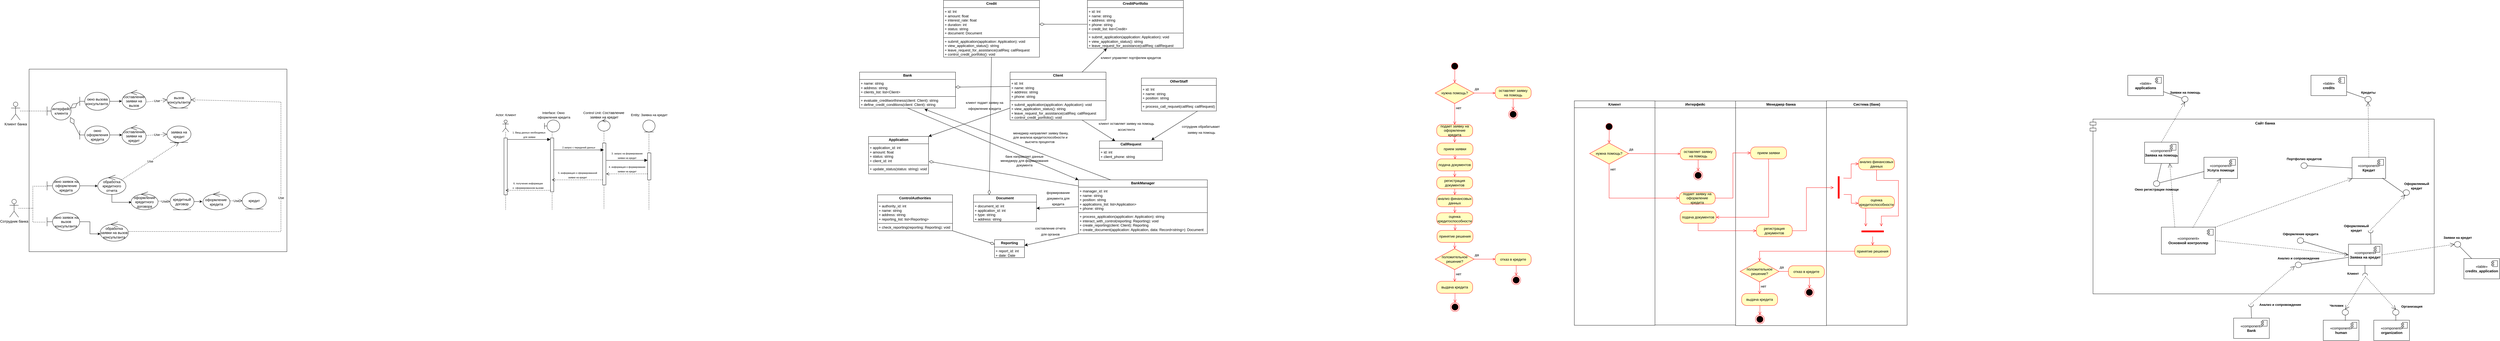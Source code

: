 <mxfile version="24.5.2" type="github">
  <diagram name="Страница — 1" id="e-6qt5zOmuHjVq2N8JB4">
    <mxGraphModel dx="1793" dy="2199" grid="0" gridSize="10" guides="1" tooltips="1" connect="1" arrows="1" fold="1" page="1" pageScale="1" pageWidth="827" pageHeight="1169" math="0" shadow="0">
      <root>
        <mxCell id="0" />
        <mxCell id="1" parent="0" />
        <mxCell id="MA05RyKYBN23lNn1xLHW-2" value="" style="swimlane;startSize=0;" parent="1" vertex="1">
          <mxGeometry x="130" y="90" width="860" height="610" as="geometry" />
        </mxCell>
        <mxCell id="MA05RyKYBN23lNn1xLHW-9" value="интерфейс клиента" style="shape=umlBoundary;whiteSpace=wrap;html=1;" parent="MA05RyKYBN23lNn1xLHW-2" vertex="1">
          <mxGeometry x="60" y="110" width="80" height="60" as="geometry" />
        </mxCell>
        <mxCell id="MA05RyKYBN23lNn1xLHW-12" value="окно оформления кредита" style="shape=umlBoundary;whiteSpace=wrap;html=1;" parent="MA05RyKYBN23lNn1xLHW-2" vertex="1">
          <mxGeometry x="169" y="190" width="100" height="60" as="geometry" />
        </mxCell>
        <mxCell id="MA05RyKYBN23lNn1xLHW-13" value="окно вызова консультанта&amp;nbsp;" style="shape=umlBoundary;whiteSpace=wrap;html=1;" parent="MA05RyKYBN23lNn1xLHW-2" vertex="1">
          <mxGeometry x="169" y="77.5" width="100" height="60" as="geometry" />
        </mxCell>
        <mxCell id="MA05RyKYBN23lNn1xLHW-14" value="составление заявки на вызов" style="ellipse;shape=umlControl;whiteSpace=wrap;html=1;" parent="MA05RyKYBN23lNn1xLHW-2" vertex="1">
          <mxGeometry x="310" y="70" width="80" height="65" as="geometry" />
        </mxCell>
        <mxCell id="MA05RyKYBN23lNn1xLHW-16" value="вызов консультанта" style="ellipse;shape=umlEntity;whiteSpace=wrap;html=1;" parent="MA05RyKYBN23lNn1xLHW-2" vertex="1">
          <mxGeometry x="460" y="75" width="80" height="55" as="geometry" />
        </mxCell>
        <mxCell id="MA05RyKYBN23lNn1xLHW-18" value="составление заявки на кредит" style="ellipse;shape=umlControl;whiteSpace=wrap;html=1;" parent="MA05RyKYBN23lNn1xLHW-2" vertex="1">
          <mxGeometry x="310" y="187.5" width="80" height="65" as="geometry" />
        </mxCell>
        <mxCell id="MA05RyKYBN23lNn1xLHW-19" value="заявка на кредит" style="ellipse;shape=umlEntity;whiteSpace=wrap;html=1;" parent="MA05RyKYBN23lNn1xLHW-2" vertex="1">
          <mxGeometry x="460" y="190" width="80" height="55" as="geometry" />
        </mxCell>
        <mxCell id="MA05RyKYBN23lNn1xLHW-20" value="окно заявок на оформление кредита" style="shape=umlBoundary;whiteSpace=wrap;html=1;" parent="MA05RyKYBN23lNn1xLHW-2" vertex="1">
          <mxGeometry x="60" y="360" width="109" height="60" as="geometry" />
        </mxCell>
        <mxCell id="MA05RyKYBN23lNn1xLHW-21" value="окно заявок на вызов консультанта" style="shape=umlBoundary;whiteSpace=wrap;html=1;" parent="MA05RyKYBN23lNn1xLHW-2" vertex="1">
          <mxGeometry x="60" y="480" width="109" height="60" as="geometry" />
        </mxCell>
        <mxCell id="MA05RyKYBN23lNn1xLHW-23" value="обработка кредитного отчета" style="ellipse;shape=umlControl;whiteSpace=wrap;html=1;" parent="MA05RyKYBN23lNn1xLHW-2" vertex="1">
          <mxGeometry x="229" y="354" width="94" height="65" as="geometry" />
        </mxCell>
        <mxCell id="MA05RyKYBN23lNn1xLHW-24" value="Use" style="endArrow=open;endSize=12;dashed=1;html=1;rounded=0;entryX=0.5;entryY=1;entryDx=0;entryDy=0;exitX=0.839;exitY=0.254;exitDx=0;exitDy=0;exitPerimeter=0;" parent="MA05RyKYBN23lNn1xLHW-2" source="MA05RyKYBN23lNn1xLHW-23" target="MA05RyKYBN23lNn1xLHW-19" edge="1">
          <mxGeometry width="160" relative="1" as="geometry">
            <mxPoint x="180" y="320" as="sourcePoint" />
            <mxPoint x="340" y="320" as="targetPoint" />
          </mxGeometry>
        </mxCell>
        <mxCell id="MA05RyKYBN23lNn1xLHW-25" value="Use" style="endArrow=open;endSize=12;dashed=1;html=1;rounded=0;entryX=0;entryY=0.5;entryDx=0;entryDy=0;exitX=1.017;exitY=0.523;exitDx=0;exitDy=0;exitPerimeter=0;" parent="MA05RyKYBN23lNn1xLHW-2" source="MA05RyKYBN23lNn1xLHW-18" target="MA05RyKYBN23lNn1xLHW-19" edge="1">
          <mxGeometry width="160" relative="1" as="geometry">
            <mxPoint x="318" y="381" as="sourcePoint" />
            <mxPoint x="510" y="255" as="targetPoint" />
          </mxGeometry>
        </mxCell>
        <mxCell id="MA05RyKYBN23lNn1xLHW-26" value="оформление кредитного договора" style="ellipse;shape=umlControl;whiteSpace=wrap;html=1;" parent="MA05RyKYBN23lNn1xLHW-2" vertex="1">
          <mxGeometry x="340" y="410" width="90" height="60" as="geometry" />
        </mxCell>
        <mxCell id="MA05RyKYBN23lNn1xLHW-27" style="edgeStyle=orthogonalEdgeStyle;rounded=0;orthogonalLoop=1;jettySize=auto;html=1;entryX=0.019;entryY=0.583;entryDx=0;entryDy=0;entryPerimeter=0;exitX=0.502;exitY=0.975;exitDx=0;exitDy=0;exitPerimeter=0;" parent="MA05RyKYBN23lNn1xLHW-2" source="MA05RyKYBN23lNn1xLHW-23" target="MA05RyKYBN23lNn1xLHW-26" edge="1">
          <mxGeometry relative="1" as="geometry">
            <Array as="points">
              <mxPoint x="276" y="445" />
            </Array>
          </mxGeometry>
        </mxCell>
        <mxCell id="MA05RyKYBN23lNn1xLHW-28" value="кредитный&lt;div&gt;договор&lt;/div&gt;" style="ellipse;shape=umlEntity;whiteSpace=wrap;html=1;" parent="MA05RyKYBN23lNn1xLHW-2" vertex="1">
          <mxGeometry x="470" y="415" width="80" height="55" as="geometry" />
        </mxCell>
        <mxCell id="MA05RyKYBN23lNn1xLHW-30" value="Use" style="endArrow=open;endSize=12;dashed=1;html=1;rounded=0;entryX=0;entryY=0.5;entryDx=0;entryDy=0;exitX=1.015;exitY=0.514;exitDx=0;exitDy=0;exitPerimeter=0;" parent="MA05RyKYBN23lNn1xLHW-2" source="MA05RyKYBN23lNn1xLHW-26" target="MA05RyKYBN23lNn1xLHW-28" edge="1">
          <mxGeometry width="160" relative="1" as="geometry">
            <mxPoint x="318" y="381" as="sourcePoint" />
            <mxPoint x="510" y="255" as="targetPoint" />
          </mxGeometry>
        </mxCell>
        <mxCell id="MA05RyKYBN23lNn1xLHW-31" value="оформление&amp;nbsp; кредита" style="ellipse;shape=umlControl;whiteSpace=wrap;html=1;" parent="MA05RyKYBN23lNn1xLHW-2" vertex="1">
          <mxGeometry x="580" y="410" width="90" height="60" as="geometry" />
        </mxCell>
        <mxCell id="MA05RyKYBN23lNn1xLHW-32" style="edgeStyle=orthogonalEdgeStyle;rounded=0;orthogonalLoop=1;jettySize=auto;html=1;entryX=-0.027;entryY=0.548;entryDx=0;entryDy=0;entryPerimeter=0;" parent="MA05RyKYBN23lNn1xLHW-2" source="MA05RyKYBN23lNn1xLHW-28" target="MA05RyKYBN23lNn1xLHW-31" edge="1">
          <mxGeometry relative="1" as="geometry" />
        </mxCell>
        <mxCell id="MA05RyKYBN23lNn1xLHW-33" value="кредит" style="ellipse;shape=umlEntity;whiteSpace=wrap;html=1;" parent="MA05RyKYBN23lNn1xLHW-2" vertex="1">
          <mxGeometry x="711" y="412.5" width="80" height="55" as="geometry" />
        </mxCell>
        <mxCell id="MA05RyKYBN23lNn1xLHW-35" value="обработка&lt;div&gt;заявки на вызов консультанта&lt;/div&gt;" style="ellipse;shape=umlControl;whiteSpace=wrap;html=1;" parent="MA05RyKYBN23lNn1xLHW-2" vertex="1">
          <mxGeometry x="237" y="510" width="94" height="65" as="geometry" />
        </mxCell>
        <mxCell id="MA05RyKYBN23lNn1xLHW-36" value="Use" style="endArrow=open;endSize=12;dashed=1;html=1;rounded=0;exitX=1.017;exitY=0.5;exitDx=0;exitDy=0;exitPerimeter=0;entryX=1;entryY=0.5;entryDx=0;entryDy=0;" parent="MA05RyKYBN23lNn1xLHW-2" source="MA05RyKYBN23lNn1xLHW-35" target="MA05RyKYBN23lNn1xLHW-16" edge="1">
          <mxGeometry width="160" relative="1" as="geometry">
            <mxPoint x="318" y="381" as="sourcePoint" />
            <mxPoint x="510" y="255" as="targetPoint" />
            <Array as="points">
              <mxPoint x="840" y="543" />
              <mxPoint x="840" y="110" />
            </Array>
          </mxGeometry>
        </mxCell>
        <mxCell id="MA05RyKYBN23lNn1xLHW-37" value="Use" style="endArrow=open;endSize=12;dashed=1;html=1;rounded=0;entryX=0;entryY=0.5;entryDx=0;entryDy=0;exitX=1.03;exitY=0.609;exitDx=0;exitDy=0;exitPerimeter=0;" parent="MA05RyKYBN23lNn1xLHW-2" source="MA05RyKYBN23lNn1xLHW-14" target="MA05RyKYBN23lNn1xLHW-16" edge="1">
          <mxGeometry width="160" relative="1" as="geometry">
            <mxPoint x="401" y="231" as="sourcePoint" />
            <mxPoint x="470" y="228" as="targetPoint" />
          </mxGeometry>
        </mxCell>
        <mxCell id="MA05RyKYBN23lNn1xLHW-38" style="edgeStyle=orthogonalEdgeStyle;rounded=0;orthogonalLoop=1;jettySize=auto;html=1;entryX=-0.009;entryY=0.574;entryDx=0;entryDy=0;entryPerimeter=0;" parent="MA05RyKYBN23lNn1xLHW-2" source="MA05RyKYBN23lNn1xLHW-13" target="MA05RyKYBN23lNn1xLHW-14" edge="1">
          <mxGeometry relative="1" as="geometry" />
        </mxCell>
        <mxCell id="MA05RyKYBN23lNn1xLHW-39" style="edgeStyle=orthogonalEdgeStyle;rounded=0;orthogonalLoop=1;jettySize=auto;html=1;" parent="MA05RyKYBN23lNn1xLHW-2" source="MA05RyKYBN23lNn1xLHW-12" edge="1">
          <mxGeometry relative="1" as="geometry">
            <mxPoint x="310" y="220" as="targetPoint" />
          </mxGeometry>
        </mxCell>
        <mxCell id="MA05RyKYBN23lNn1xLHW-40" style="edgeStyle=orthogonalEdgeStyle;rounded=0;orthogonalLoop=1;jettySize=auto;html=1;entryX=-0.004;entryY=0.561;entryDx=0;entryDy=0;entryPerimeter=0;" parent="MA05RyKYBN23lNn1xLHW-2" source="MA05RyKYBN23lNn1xLHW-20" target="MA05RyKYBN23lNn1xLHW-23" edge="1">
          <mxGeometry relative="1" as="geometry" />
        </mxCell>
        <mxCell id="MA05RyKYBN23lNn1xLHW-41" style="edgeStyle=orthogonalEdgeStyle;rounded=0;orthogonalLoop=1;jettySize=auto;html=1;entryX=0.006;entryY=0.623;entryDx=0;entryDy=0;entryPerimeter=0;" parent="MA05RyKYBN23lNn1xLHW-2" source="MA05RyKYBN23lNn1xLHW-21" target="MA05RyKYBN23lNn1xLHW-35" edge="1">
          <mxGeometry relative="1" as="geometry" />
        </mxCell>
        <mxCell id="MA05RyKYBN23lNn1xLHW-44" value="" style="endArrow=diamondThin;endFill=0;endSize=24;html=1;rounded=0;entryX=0.987;entryY=0.341;entryDx=0;entryDy=0;entryPerimeter=0;exitX=-0.011;exitY=0.527;exitDx=0;exitDy=0;exitPerimeter=0;" parent="MA05RyKYBN23lNn1xLHW-2" source="MA05RyKYBN23lNn1xLHW-13" target="MA05RyKYBN23lNn1xLHW-9" edge="1">
          <mxGeometry width="160" relative="1" as="geometry">
            <mxPoint x="220" y="280" as="sourcePoint" />
            <mxPoint x="380" y="280" as="targetPoint" />
          </mxGeometry>
        </mxCell>
        <mxCell id="MA05RyKYBN23lNn1xLHW-45" value="" style="endArrow=diamondThin;endFill=0;endSize=24;html=1;rounded=0;entryX=0.969;entryY=0.847;entryDx=0;entryDy=0;entryPerimeter=0;exitX=-0.004;exitY=0.502;exitDx=0;exitDy=0;exitPerimeter=0;" parent="MA05RyKYBN23lNn1xLHW-2" source="MA05RyKYBN23lNn1xLHW-12" target="MA05RyKYBN23lNn1xLHW-9" edge="1">
          <mxGeometry width="160" relative="1" as="geometry">
            <mxPoint x="220" y="280" as="sourcePoint" />
            <mxPoint x="380" y="280" as="targetPoint" />
          </mxGeometry>
        </mxCell>
        <mxCell id="MA05RyKYBN23lNn1xLHW-3" value="Клиент банка" style="shape=umlActor;verticalLabelPosition=bottom;verticalAlign=top;html=1;outlineConnect=0;" parent="1" vertex="1">
          <mxGeometry x="70" y="200" width="30" height="60" as="geometry" />
        </mxCell>
        <mxCell id="MA05RyKYBN23lNn1xLHW-4" value="Сотрудник банка" style="shape=umlActor;verticalLabelPosition=bottom;verticalAlign=top;html=1;outlineConnect=0;" parent="1" vertex="1">
          <mxGeometry x="65" y="525" width="30" height="60" as="geometry" />
        </mxCell>
        <mxCell id="MA05RyKYBN23lNn1xLHW-11" style="edgeStyle=orthogonalEdgeStyle;rounded=0;orthogonalLoop=1;jettySize=auto;html=1;entryX=0.03;entryY=0.502;entryDx=0;entryDy=0;entryPerimeter=0;dashed=1;endArrow=none;endFill=0;" parent="1" source="MA05RyKYBN23lNn1xLHW-3" target="MA05RyKYBN23lNn1xLHW-9" edge="1">
          <mxGeometry relative="1" as="geometry" />
        </mxCell>
        <mxCell id="MA05RyKYBN23lNn1xLHW-34" value="Use" style="endArrow=open;endSize=12;dashed=1;html=1;rounded=0;entryX=0;entryY=0.5;entryDx=0;entryDy=0;" parent="1" target="MA05RyKYBN23lNn1xLHW-33" edge="1">
          <mxGeometry width="160" relative="1" as="geometry">
            <mxPoint x="800" y="530" as="sourcePoint" />
            <mxPoint x="610" y="543" as="targetPoint" />
          </mxGeometry>
        </mxCell>
        <mxCell id="MA05RyKYBN23lNn1xLHW-43" style="edgeStyle=orthogonalEdgeStyle;rounded=0;orthogonalLoop=1;jettySize=auto;html=1;entryX=-0.029;entryY=0.52;entryDx=0;entryDy=0;entryPerimeter=0;dashed=1;endArrow=none;endFill=0;" parent="1" source="MA05RyKYBN23lNn1xLHW-4" target="MA05RyKYBN23lNn1xLHW-21" edge="1">
          <mxGeometry relative="1" as="geometry">
            <mxPoint x="108" y="550" as="sourcePoint" />
            <mxPoint x="200" y="550" as="targetPoint" />
          </mxGeometry>
        </mxCell>
        <mxCell id="MA05RyKYBN23lNn1xLHW-42" style="edgeStyle=orthogonalEdgeStyle;rounded=0;orthogonalLoop=1;jettySize=auto;html=1;entryX=0.009;entryY=0.52;entryDx=0;entryDy=0;entryPerimeter=0;dashed=1;endArrow=none;endFill=0;" parent="1" source="MA05RyKYBN23lNn1xLHW-4" target="MA05RyKYBN23lNn1xLHW-20" edge="1">
          <mxGeometry relative="1" as="geometry">
            <mxPoint x="98" y="540" as="sourcePoint" />
            <mxPoint x="190" y="540" as="targetPoint" />
          </mxGeometry>
        </mxCell>
        <mxCell id="S6wP4L2hM6dd7UkBIjbo-1" value="" style="shape=umlLifeline;perimeter=lifelinePerimeter;whiteSpace=wrap;html=1;container=1;dropTarget=0;collapsible=0;recursiveResize=0;outlineConnect=0;portConstraint=eastwest;newEdgeStyle={&quot;curved&quot;:0,&quot;rounded&quot;:0};participant=umlActor;" vertex="1" parent="1">
          <mxGeometry x="1709" y="260" width="21" height="300" as="geometry" />
        </mxCell>
        <mxCell id="S6wP4L2hM6dd7UkBIjbo-20" value="" style="html=1;points=[[0,0,0,0,5],[0,1,0,0,-5],[1,0,0,0,5],[1,1,0,0,-5]];perimeter=orthogonalPerimeter;outlineConnect=0;targetShapes=umlLifeline;portConstraint=eastwest;newEdgeStyle={&quot;curved&quot;:0,&quot;rounded&quot;:0};" vertex="1" parent="S6wP4L2hM6dd7UkBIjbo-1">
          <mxGeometry x="5" y="60" width="11" height="190" as="geometry" />
        </mxCell>
        <mxCell id="S6wP4L2hM6dd7UkBIjbo-4" value="" style="shape=umlLifeline;perimeter=lifelinePerimeter;whiteSpace=wrap;html=1;container=1;dropTarget=0;collapsible=0;recursiveResize=0;outlineConnect=0;portConstraint=eastwest;newEdgeStyle={&quot;curved&quot;:0,&quot;rounded&quot;:0};participant=umlBoundary;" vertex="1" parent="1">
          <mxGeometry x="1849" y="260" width="51" height="300" as="geometry" />
        </mxCell>
        <mxCell id="S6wP4L2hM6dd7UkBIjbo-17" value="" style="html=1;points=[[0,0,0,0,5],[0,1,0,0,-5],[1,0,0,0,5],[1,1,0,0,-5]];perimeter=orthogonalPerimeter;outlineConnect=0;targetShapes=umlLifeline;portConstraint=eastwest;newEdgeStyle={&quot;curved&quot;:0,&quot;rounded&quot;:0};" vertex="1" parent="S6wP4L2hM6dd7UkBIjbo-4">
          <mxGeometry x="20" y="60" width="11" height="180" as="geometry" />
        </mxCell>
        <mxCell id="S6wP4L2hM6dd7UkBIjbo-6" value="&lt;span style=&quot;font-weight: normal;&quot;&gt;&lt;font style=&quot;font-size: 11px;&quot;&gt;Interface: Окно&amp;nbsp;&lt;/font&gt;&lt;/span&gt;&lt;div&gt;&lt;span style=&quot;font-weight: normal;&quot;&gt;&lt;font style=&quot;font-size: 11px;&quot;&gt;оформления кредита&lt;/font&gt;&lt;/span&gt;&lt;/div&gt;" style="text;align=center;fontStyle=1;verticalAlign=middle;spacingLeft=3;spacingRight=3;strokeColor=none;rotatable=0;points=[[0,0.5],[1,0.5]];portConstraint=eastwest;html=1;" vertex="1" parent="1">
          <mxGeometry x="1839" y="230" width="81" height="26" as="geometry" />
        </mxCell>
        <mxCell id="S6wP4L2hM6dd7UkBIjbo-7" value="&lt;span style=&quot;font-size: 11px; font-weight: 400;&quot;&gt;Actor: Клиент&lt;/span&gt;" style="text;align=center;fontStyle=1;verticalAlign=middle;spacingLeft=3;spacingRight=3;strokeColor=none;rotatable=0;points=[[0,0.5],[1,0.5]];portConstraint=eastwest;html=1;" vertex="1" parent="1">
          <mxGeometry x="1679" y="230" width="81" height="26" as="geometry" />
        </mxCell>
        <mxCell id="S6wP4L2hM6dd7UkBIjbo-10" value="&lt;span style=&quot;font-weight: normal;&quot;&gt;&lt;font style=&quot;font-size: 11px;&quot;&gt;Control Unit: C&lt;/font&gt;&lt;/span&gt;&lt;span style=&quot;font-weight: 400; text-wrap: wrap;&quot;&gt;оставление&amp;nbsp;&lt;/span&gt;&lt;div&gt;&lt;span style=&quot;font-weight: 400; text-wrap: wrap;&quot;&gt;заявки на кредит&lt;/span&gt;&lt;/div&gt;" style="text;align=center;fontStyle=1;verticalAlign=middle;spacingLeft=3;spacingRight=3;strokeColor=none;rotatable=0;points=[[0,0.5],[1,0.5]];portConstraint=eastwest;html=1;" vertex="1" parent="1">
          <mxGeometry x="2007" y="230" width="81" height="26" as="geometry" />
        </mxCell>
        <mxCell id="S6wP4L2hM6dd7UkBIjbo-11" value="" style="shape=umlLifeline;perimeter=lifelinePerimeter;whiteSpace=wrap;html=1;container=1;dropTarget=0;collapsible=0;recursiveResize=0;outlineConnect=0;portConstraint=eastwest;newEdgeStyle={&quot;curved&quot;:0,&quot;rounded&quot;:0};participant=umlControl;" vertex="1" parent="1">
          <mxGeometry x="2027" y="257" width="41" height="300" as="geometry" />
        </mxCell>
        <mxCell id="S6wP4L2hM6dd7UkBIjbo-26" value="" style="html=1;points=[[0,0,0,0,5],[0,1,0,0,-5],[1,0,0,0,5],[1,1,0,0,-5]];perimeter=orthogonalPerimeter;outlineConnect=0;targetShapes=umlLifeline;portConstraint=eastwest;newEdgeStyle={&quot;curved&quot;:0,&quot;rounded&quot;:0};" vertex="1" parent="S6wP4L2hM6dd7UkBIjbo-11">
          <mxGeometry x="16" y="80" width="11" height="140" as="geometry" />
        </mxCell>
        <mxCell id="S6wP4L2hM6dd7UkBIjbo-14" value="&lt;span style=&quot;font-weight: normal;&quot;&gt;&lt;font style=&quot;font-size: 11px;&quot;&gt;Entity: Заявка на кредит&lt;/font&gt;&lt;/span&gt;" style="text;align=center;fontStyle=1;verticalAlign=middle;spacingLeft=3;spacingRight=3;strokeColor=none;rotatable=0;points=[[0,0.5],[1,0.5]];portConstraint=eastwest;html=1;" vertex="1" parent="1">
          <mxGeometry x="2157" y="230" width="81" height="26" as="geometry" />
        </mxCell>
        <mxCell id="S6wP4L2hM6dd7UkBIjbo-16" value="" style="shape=umlLifeline;perimeter=lifelinePerimeter;whiteSpace=wrap;html=1;container=1;dropTarget=0;collapsible=0;recursiveResize=0;outlineConnect=0;portConstraint=eastwest;newEdgeStyle={&quot;curved&quot;:0,&quot;rounded&quot;:0};participant=umlEntity;" vertex="1" parent="1">
          <mxGeometry x="2177" y="260" width="41" height="300" as="geometry" />
        </mxCell>
        <mxCell id="S6wP4L2hM6dd7UkBIjbo-29" value="" style="html=1;points=[[0,0,0,0,5],[0,1,0,0,-5],[1,0,0,0,5],[1,1,0,0,-5]];perimeter=orthogonalPerimeter;outlineConnect=0;targetShapes=umlLifeline;portConstraint=eastwest;newEdgeStyle={&quot;curved&quot;:0,&quot;rounded&quot;:0};" vertex="1" parent="S6wP4L2hM6dd7UkBIjbo-16">
          <mxGeometry x="16" y="110" width="11" height="90" as="geometry" />
        </mxCell>
        <mxCell id="S6wP4L2hM6dd7UkBIjbo-18" value="&lt;font style=&quot;font-size: 8px;&quot;&gt;1. Ввод данных необходимых&lt;/font&gt;&lt;div&gt;&lt;font style=&quot;font-size: 8px;&quot;&gt;&amp;nbsp;для заявки&lt;/font&gt;&lt;/div&gt;" style="html=1;verticalAlign=bottom;endArrow=block;curved=0;rounded=0;entryX=0;entryY=0;entryDx=0;entryDy=5;fontSize=12;startSize=8;endSize=8;exitX=1;exitY=0;exitDx=0;exitDy=5;exitPerimeter=0;" edge="1" target="S6wP4L2hM6dd7UkBIjbo-17" parent="1" source="S6wP4L2hM6dd7UkBIjbo-20">
          <mxGeometry relative="1" as="geometry">
            <mxPoint x="1745" y="325" as="sourcePoint" />
          </mxGeometry>
        </mxCell>
        <mxCell id="S6wP4L2hM6dd7UkBIjbo-19" value="&lt;font style=&quot;font-size: 8px;&quot;&gt;6. получение информации&lt;/font&gt;&lt;div&gt;&lt;font style=&quot;font-size: 8px;&quot;&gt;о&amp;nbsp; сформированном&amp;nbsp;&lt;/font&gt;&lt;span style=&quot;font-size: 8px;&quot;&gt;вызове&lt;/span&gt;&lt;/div&gt;" style="html=1;verticalAlign=bottom;endArrow=open;dashed=1;endSize=8;curved=0;rounded=0;exitX=0;exitY=1;exitDx=0;exitDy=-5;fontSize=12;" edge="1" source="S6wP4L2hM6dd7UkBIjbo-17" parent="1" target="S6wP4L2hM6dd7UkBIjbo-1">
          <mxGeometry relative="1" as="geometry">
            <mxPoint x="1745" y="395" as="targetPoint" />
          </mxGeometry>
        </mxCell>
        <mxCell id="S6wP4L2hM6dd7UkBIjbo-27" value="&lt;font style=&quot;font-size: 8px;&quot;&gt;2.запрос с передачей данных&lt;/font&gt;" style="html=1;verticalAlign=bottom;endArrow=block;curved=0;rounded=0;fontSize=12;startSize=8;endSize=8;" edge="1" parent="1" target="S6wP4L2hM6dd7UkBIjbo-11">
          <mxGeometry relative="1" as="geometry">
            <mxPoint x="1879" y="360" as="sourcePoint" />
            <mxPoint x="1998.5" y="360" as="targetPoint" />
          </mxGeometry>
        </mxCell>
        <mxCell id="S6wP4L2hM6dd7UkBIjbo-28" value="&lt;font style=&quot;font-size: 8px;&quot;&gt;5. информация о сформированной&lt;/font&gt;&lt;div&gt;&lt;font style=&quot;font-size: 8px;&quot;&gt;заявке на кредит&lt;/font&gt;&lt;/div&gt;" style="html=1;verticalAlign=bottom;endArrow=open;dashed=1;endSize=8;curved=0;rounded=0;exitX=0;exitY=1;exitDx=0;exitDy=-5;fontSize=12;" edge="1" parent="1">
          <mxGeometry relative="1" as="geometry">
            <mxPoint x="1873.786" y="460" as="targetPoint" />
            <mxPoint x="2043.0" y="460" as="sourcePoint" />
          </mxGeometry>
        </mxCell>
        <mxCell id="S6wP4L2hM6dd7UkBIjbo-30" value="&lt;font style=&quot;font-size: 8px;&quot;&gt;3. запрос на формирование&lt;/font&gt;&lt;div&gt;&lt;font style=&quot;font-size: 8px;&quot;&gt;заявки на кредит&lt;/font&gt;&lt;/div&gt;" style="html=1;verticalAlign=bottom;endArrow=block;curved=0;rounded=0;fontSize=12;startSize=8;endSize=8;" edge="1" parent="1">
          <mxGeometry relative="1" as="geometry">
            <mxPoint x="2055" y="395" as="sourcePoint" />
            <mxPoint x="2193.0" y="394.64" as="targetPoint" />
          </mxGeometry>
        </mxCell>
        <mxCell id="S6wP4L2hM6dd7UkBIjbo-31" value="&lt;font style=&quot;font-size: 8px;&quot;&gt;4. информация о формировании&lt;/font&gt;&lt;div&gt;&lt;span style=&quot;font-size: 8px;&quot;&gt;заявки на кредит&lt;/span&gt;&lt;/div&gt;" style="html=1;verticalAlign=bottom;endArrow=open;dashed=1;endSize=8;curved=0;rounded=0;exitX=0;exitY=1;exitDx=0;exitDy=-5;fontSize=12;" edge="1" parent="1">
          <mxGeometry relative="1" as="geometry">
            <mxPoint x="2055" y="440" as="targetPoint" />
            <mxPoint x="2193.0" y="440" as="sourcePoint" />
          </mxGeometry>
        </mxCell>
        <mxCell id="S6wP4L2hM6dd7UkBIjbo-50" style="edgeStyle=none;curved=1;rounded=0;orthogonalLoop=1;jettySize=auto;html=1;exitX=0.75;exitY=1;exitDx=0;exitDy=0;entryX=0.25;entryY=0;entryDx=0;entryDy=0;fontSize=12;startSize=8;endSize=8;" edge="1" parent="1" source="S6wP4L2hM6dd7UkBIjbo-33" target="S6wP4L2hM6dd7UkBIjbo-41">
          <mxGeometry relative="1" as="geometry" />
        </mxCell>
        <mxCell id="S6wP4L2hM6dd7UkBIjbo-58" style="edgeStyle=none;curved=1;rounded=0;orthogonalLoop=1;jettySize=auto;html=1;exitX=0;exitY=0.75;exitDx=0;exitDy=0;entryX=1;entryY=0;entryDx=0;entryDy=0;fontSize=12;startSize=8;endSize=8;" edge="1" parent="1" source="S6wP4L2hM6dd7UkBIjbo-33" target="S6wP4L2hM6dd7UkBIjbo-34">
          <mxGeometry relative="1" as="geometry" />
        </mxCell>
        <mxCell id="S6wP4L2hM6dd7UkBIjbo-33" value="&lt;p style=&quot;margin:0px;margin-top:4px;text-align:center;&quot;&gt;&lt;b&gt;Client&lt;/b&gt;&lt;/p&gt;&lt;hr size=&quot;1&quot; style=&quot;border-style:solid;&quot;&gt;&lt;p style=&quot;margin:0px;margin-left:4px;&quot;&gt;+ id: Int&lt;/p&gt;&lt;p style=&quot;margin:0px;margin-left:4px;&quot;&gt;+ name: string&lt;/p&gt;&lt;p style=&quot;margin:0px;margin-left:4px;&quot;&gt;+ address: string&lt;/p&gt;&lt;p style=&quot;margin:0px;margin-left:4px;&quot;&gt;+ phone: string&lt;/p&gt;&lt;hr size=&quot;1&quot; style=&quot;border-style:solid;&quot;&gt;&lt;p style=&quot;margin:0px;margin-left:4px;&quot;&gt;+ submit_application(application: Application): void&lt;/p&gt;&lt;p style=&quot;margin:0px;margin-left:4px;&quot;&gt;+&amp;nbsp;view_application_status(): string&lt;/p&gt;&lt;p style=&quot;margin:0px;margin-left:4px;&quot;&gt;+&amp;nbsp;leave_request_for_assistance(callReq: callRequest&lt;/p&gt;&lt;p style=&quot;margin:0px;margin-left:4px;&quot;&gt;+&amp;nbsp;control_credit_portfolio(): void&lt;/p&gt;" style="verticalAlign=top;align=left;overflow=fill;html=1;whiteSpace=wrap;" vertex="1" parent="1">
          <mxGeometry x="3402" y="100" width="320" height="160" as="geometry" />
        </mxCell>
        <mxCell id="S6wP4L2hM6dd7UkBIjbo-34" value="&lt;p style=&quot;margin:0px;margin-top:4px;text-align:center;&quot;&gt;&lt;b&gt;Application&lt;/b&gt;&lt;/p&gt;&lt;hr size=&quot;1&quot; style=&quot;border-style:solid;&quot;&gt;&lt;p style=&quot;margin:0px;margin-left:4px;&quot;&gt;+ application_id: int&lt;/p&gt;&lt;p style=&quot;margin:0px;margin-left:4px;&quot;&gt;+ amount: float&lt;/p&gt;&lt;p style=&quot;margin:0px;margin-left:4px;&quot;&gt;+ status: string&lt;/p&gt;&lt;p style=&quot;margin:0px;margin-left:4px;&quot;&gt;+ client_id: int&lt;/p&gt;&lt;hr size=&quot;1&quot; style=&quot;border-style:solid;&quot;&gt;&lt;p style=&quot;margin:0px;margin-left:4px;&quot;&gt;&lt;span style=&quot;background-color: initial;&quot;&gt;+&amp;nbsp;update_status(status: string): void&lt;/span&gt;&lt;br&gt;&lt;/p&gt;" style="verticalAlign=top;align=left;overflow=fill;html=1;whiteSpace=wrap;" vertex="1" parent="1">
          <mxGeometry x="2930" y="315" width="200" height="125" as="geometry" />
        </mxCell>
        <mxCell id="S6wP4L2hM6dd7UkBIjbo-63" style="edgeStyle=none;curved=1;rounded=0;orthogonalLoop=1;jettySize=auto;html=1;exitX=0;exitY=0.5;exitDx=0;exitDy=0;entryX=1;entryY=0.5;entryDx=0;entryDy=0;fontSize=12;startSize=8;endSize=8;" edge="1" parent="1" source="S6wP4L2hM6dd7UkBIjbo-35" target="S6wP4L2hM6dd7UkBIjbo-45">
          <mxGeometry relative="1" as="geometry" />
        </mxCell>
        <mxCell id="S6wP4L2hM6dd7UkBIjbo-70" style="edgeStyle=none;curved=1;rounded=0;orthogonalLoop=1;jettySize=auto;html=1;exitX=0;exitY=1;exitDx=0;exitDy=0;fontSize=12;startSize=8;endSize=8;" edge="1" parent="1" source="S6wP4L2hM6dd7UkBIjbo-35" target="S6wP4L2hM6dd7UkBIjbo-42">
          <mxGeometry relative="1" as="geometry" />
        </mxCell>
        <mxCell id="S6wP4L2hM6dd7UkBIjbo-35" value="&lt;p style=&quot;margin:0px;margin-top:4px;text-align:center;&quot;&gt;&lt;b&gt;BankManager&lt;/b&gt;&lt;/p&gt;&lt;hr size=&quot;1&quot; style=&quot;border-style:solid;&quot;&gt;&lt;p style=&quot;margin:0px;margin-left:4px;&quot;&gt;+ manager_id: int&lt;/p&gt;&lt;p style=&quot;margin:0px;margin-left:4px;&quot;&gt;+ name: string&lt;/p&gt;&lt;p style=&quot;margin:0px;margin-left:4px;&quot;&gt;+ position: string&lt;/p&gt;&lt;p style=&quot;margin:0px;margin-left:4px;&quot;&gt;+ applications_list: list&amp;lt;Application&amp;gt;&lt;/p&gt;&lt;p style=&quot;margin:0px;margin-left:4px;&quot;&gt;+ phone: string&lt;/p&gt;&lt;hr size=&quot;1&quot; style=&quot;border-style:solid;&quot;&gt;&lt;p style=&quot;margin:0px;margin-left:4px;&quot;&gt;+ process_application(application: Application): string&lt;/p&gt;&lt;p style=&quot;margin:0px;margin-left:4px;&quot;&gt;+&amp;nbsp;interact_with_control(reporting: Reporting): void&lt;/p&gt;&lt;p style=&quot;margin:0px;margin-left:4px;&quot;&gt;+ create_reporting(client: Client): Reporting&lt;/p&gt;&lt;p style=&quot;margin:0px;margin-left:4px;&quot;&gt;+ create_document(application: Application, data: Record&amp;lt;string&amp;gt;): Document&lt;/p&gt;" style="verticalAlign=top;align=left;overflow=fill;html=1;whiteSpace=wrap;" vertex="1" parent="1">
          <mxGeometry x="3630" y="460" width="430" height="180" as="geometry" />
        </mxCell>
        <mxCell id="S6wP4L2hM6dd7UkBIjbo-37" value="&lt;p style=&quot;margin:0px;margin-top:4px;text-align:center;&quot;&gt;&lt;b&gt;ControlAuthorities&lt;/b&gt;&lt;/p&gt;&lt;hr size=&quot;1&quot; style=&quot;border-style:solid;&quot;&gt;&lt;p style=&quot;margin:0px;margin-left:4px;&quot;&gt;+ authority_id: int&lt;/p&gt;&lt;p style=&quot;margin:0px;margin-left:4px;&quot;&gt;+ name: string&lt;/p&gt;&lt;p style=&quot;margin:0px;margin-left:4px;&quot;&gt;+&amp;nbsp;&lt;span style=&quot;background-color: initial;&quot;&gt;address: string&lt;/span&gt;&lt;/p&gt;&lt;p style=&quot;margin:0px;margin-left:4px;&quot;&gt;+ reporting_list: list&amp;lt;Reporting&amp;gt;&lt;/p&gt;&lt;hr size=&quot;1&quot; style=&quot;border-style:solid;&quot;&gt;&lt;p style=&quot;margin:0px;margin-left:4px;&quot;&gt;+ check_reporting(reporting: Reporting): void&lt;/p&gt;&lt;p style=&quot;margin:0px;margin-left:4px;&quot;&gt;&lt;br&gt;&lt;/p&gt;" style="verticalAlign=top;align=left;overflow=fill;html=1;whiteSpace=wrap;" vertex="1" parent="1">
          <mxGeometry x="2960" y="510" width="250" height="120" as="geometry" />
        </mxCell>
        <mxCell id="S6wP4L2hM6dd7UkBIjbo-68" style="edgeStyle=none;curved=1;rounded=0;orthogonalLoop=1;jettySize=auto;html=1;exitX=0.5;exitY=1;exitDx=0;exitDy=0;entryX=0;entryY=0;entryDx=0;entryDy=0;fontSize=12;startSize=8;endSize=8;" edge="1" parent="1" source="S6wP4L2hM6dd7UkBIjbo-39" target="S6wP4L2hM6dd7UkBIjbo-35">
          <mxGeometry relative="1" as="geometry" />
        </mxCell>
        <mxCell id="S6wP4L2hM6dd7UkBIjbo-39" value="&lt;p style=&quot;margin:0px;margin-top:4px;text-align:center;&quot;&gt;&lt;b&gt;Bank&lt;/b&gt;&lt;/p&gt;&lt;hr size=&quot;1&quot; style=&quot;border-style:solid;&quot;&gt;&lt;p style=&quot;margin:0px;margin-left:4px;&quot;&gt;+ name: string&lt;/p&gt;&lt;p style=&quot;margin:0px;margin-left:4px;&quot;&gt;+ address: string&lt;/p&gt;&lt;p style=&quot;margin:0px;margin-left:4px;&quot;&gt;+ clients_list: list&amp;lt;Client&amp;gt;&lt;/p&gt;&lt;hr size=&quot;1&quot; style=&quot;border-style:solid;&quot;&gt;&lt;p style=&quot;margin:0px;margin-left:4px;&quot;&gt;+ evaluate_creditworthiness(client: Client): string&lt;/p&gt;&lt;p style=&quot;margin:0px;margin-left:4px;&quot;&gt;+ define_credit_conditions(client: Client): string&lt;/p&gt;" style="verticalAlign=top;align=left;overflow=fill;html=1;whiteSpace=wrap;" vertex="1" parent="1">
          <mxGeometry x="2900" y="100" width="320" height="120" as="geometry" />
        </mxCell>
        <mxCell id="S6wP4L2hM6dd7UkBIjbo-41" value="&lt;p style=&quot;margin:0px;margin-top:4px;text-align:center;&quot;&gt;&lt;b&gt;CallRequest&lt;/b&gt;&lt;/p&gt;&lt;hr size=&quot;1&quot; style=&quot;border-style:solid;&quot;&gt;&lt;p style=&quot;margin:0px;margin-left:4px;&quot;&gt;+ id: int&lt;/p&gt;&lt;p style=&quot;margin:0px;margin-left:4px;&quot;&gt;+ client_phone: string&lt;/p&gt;" style="verticalAlign=top;align=left;overflow=fill;html=1;whiteSpace=wrap;" vertex="1" parent="1">
          <mxGeometry x="3700" y="330" width="210" height="65" as="geometry" />
        </mxCell>
        <mxCell id="S6wP4L2hM6dd7UkBIjbo-42" value="&lt;p style=&quot;margin:0px;margin-top:4px;text-align:center;&quot;&gt;&lt;b&gt;Reporting&lt;/b&gt;&lt;/p&gt;&lt;hr size=&quot;1&quot; style=&quot;border-style:solid;&quot;&gt;&lt;p style=&quot;margin:0px;margin-left:4px;&quot;&gt;+ report_id: int&lt;/p&gt;&lt;p style=&quot;margin:0px;margin-left:4px;&quot;&gt;+ date: Date&lt;/p&gt;&lt;p style=&quot;margin:0px;margin-left:4px;&quot;&gt;&lt;br&gt;&lt;/p&gt;&lt;p style=&quot;margin:0px;margin-left:4px;&quot;&gt;&lt;br&gt;&lt;/p&gt;" style="verticalAlign=top;align=left;overflow=fill;html=1;whiteSpace=wrap;" vertex="1" parent="1">
          <mxGeometry x="3350" y="660" width="100" height="60" as="geometry" />
        </mxCell>
        <mxCell id="S6wP4L2hM6dd7UkBIjbo-45" value="&lt;p style=&quot;margin:0px;margin-top:4px;text-align:center;&quot;&gt;&lt;b&gt;Document&lt;/b&gt;&lt;/p&gt;&lt;hr size=&quot;1&quot; style=&quot;border-style:solid;&quot;&gt;&lt;p style=&quot;margin:0px;margin-left:4px;&quot;&gt;+ document_id: int&lt;/p&gt;&lt;p style=&quot;margin:0px;margin-left:4px;&quot;&gt;+ application_id: int&lt;/p&gt;&lt;p style=&quot;margin:0px;margin-left:4px;&quot;&gt;+ type: string&lt;/p&gt;&lt;p style=&quot;margin:0px;margin-left:4px;&quot;&gt;+&amp;nbsp;&lt;span style=&quot;background-color: initial;&quot;&gt;address: string&lt;/span&gt;&lt;/p&gt;&lt;p style=&quot;margin:0px;margin-left:4px;&quot;&gt;&lt;br&gt;&lt;/p&gt;&lt;p style=&quot;margin:0px;margin-left:4px;&quot;&gt;&lt;br&gt;&lt;/p&gt;" style="verticalAlign=top;align=left;overflow=fill;html=1;whiteSpace=wrap;" vertex="1" parent="1">
          <mxGeometry x="3280" y="510" width="210" height="90" as="geometry" />
        </mxCell>
        <mxCell id="S6wP4L2hM6dd7UkBIjbo-46" value="&lt;p style=&quot;margin:0px;margin-top:4px;text-align:center;&quot;&gt;&lt;b&gt;OtherStaff&lt;/b&gt;&lt;/p&gt;&lt;hr size=&quot;1&quot; style=&quot;border-style:solid;&quot;&gt;&lt;p style=&quot;margin:0px;margin-left:4px;&quot;&gt;+ id: Int&lt;/p&gt;&lt;p style=&quot;margin:0px;margin-left:4px;&quot;&gt;+ name: string&lt;/p&gt;&lt;p style=&quot;margin:0px;margin-left:4px;&quot;&gt;+ position: string&lt;/p&gt;&lt;hr size=&quot;1&quot; style=&quot;border-style:solid;&quot;&gt;&lt;p style=&quot;margin:0px;margin-left:4px;&quot;&gt;&lt;span style=&quot;background-color: initial;&quot;&gt;+&amp;nbsp;process_call_requset(callReq: callRequest)&lt;/span&gt;&lt;br&gt;&lt;/p&gt;" style="verticalAlign=top;align=left;overflow=fill;html=1;whiteSpace=wrap;" vertex="1" parent="1">
          <mxGeometry x="3840" y="120" width="250" height="110" as="geometry" />
        </mxCell>
        <mxCell id="S6wP4L2hM6dd7UkBIjbo-47" value="&lt;p style=&quot;margin:0px;margin-top:4px;text-align:center;&quot;&gt;&lt;b&gt;CreditPortfolio&lt;/b&gt;&lt;br&gt;&lt;/p&gt;&lt;hr size=&quot;1&quot; style=&quot;border-style:solid;&quot;&gt;&lt;p style=&quot;margin:0px;margin-left:4px;&quot;&gt;+ id: Int&lt;/p&gt;&lt;p style=&quot;margin:0px;margin-left:4px;&quot;&gt;+ name: string&lt;/p&gt;&lt;p style=&quot;margin:0px;margin-left:4px;&quot;&gt;+ address: string&lt;/p&gt;&lt;p style=&quot;margin:0px;margin-left:4px;&quot;&gt;+ phone: string&lt;/p&gt;&lt;p style=&quot;margin:0px;margin-left:4px;&quot;&gt;+ credit_list: list&amp;lt;Credit&amp;gt;&lt;/p&gt;&lt;hr size=&quot;1&quot; style=&quot;border-style:solid;&quot;&gt;&lt;p style=&quot;margin:0px;margin-left:4px;&quot;&gt;+ submit_application(application: Application): void&lt;/p&gt;&lt;p style=&quot;margin:0px;margin-left:4px;&quot;&gt;+&amp;nbsp;view_application_status(): string&lt;/p&gt;&lt;p style=&quot;margin:0px;margin-left:4px;&quot;&gt;+&amp;nbsp;leave_request_for_assistance(callReq: callRequest&lt;/p&gt;" style="verticalAlign=top;align=left;overflow=fill;html=1;whiteSpace=wrap;" vertex="1" parent="1">
          <mxGeometry x="3660" y="-140" width="320" height="160" as="geometry" />
        </mxCell>
        <mxCell id="S6wP4L2hM6dd7UkBIjbo-48" style="edgeStyle=none;curved=1;rounded=0;orthogonalLoop=1;jettySize=auto;html=1;exitX=0.75;exitY=0;exitDx=0;exitDy=0;entryX=0.202;entryY=1.005;entryDx=0;entryDy=0;entryPerimeter=0;fontSize=12;startSize=8;endSize=8;" edge="1" parent="1" source="S6wP4L2hM6dd7UkBIjbo-33" target="S6wP4L2hM6dd7UkBIjbo-47">
          <mxGeometry relative="1" as="geometry" />
        </mxCell>
        <mxCell id="S6wP4L2hM6dd7UkBIjbo-49" value="&lt;span style=&quot;font-size: 11px;&quot;&gt;клиент управляет портфелем кредитов&lt;/span&gt;" style="text;html=1;align=center;verticalAlign=middle;whiteSpace=wrap;rounded=0;fontSize=16;" vertex="1" parent="1">
          <mxGeometry x="3695" y="40" width="220" height="20" as="geometry" />
        </mxCell>
        <mxCell id="S6wP4L2hM6dd7UkBIjbo-51" value="&lt;span style=&quot;font-size: 11px;&quot;&gt;клиент оставляет заявку на помощь ассистента&lt;/span&gt;" style="text;html=1;align=center;verticalAlign=middle;whiteSpace=wrap;rounded=0;fontSize=16;" vertex="1" parent="1">
          <mxGeometry x="3680" y="270" width="220" height="20" as="geometry" />
        </mxCell>
        <mxCell id="S6wP4L2hM6dd7UkBIjbo-52" style="edgeStyle=none;curved=1;rounded=0;orthogonalLoop=1;jettySize=auto;html=1;exitX=0.75;exitY=1;exitDx=0;exitDy=0;entryX=0.824;entryY=-0.045;entryDx=0;entryDy=0;entryPerimeter=0;fontSize=12;startSize=8;endSize=8;" edge="1" parent="1" source="S6wP4L2hM6dd7UkBIjbo-46" target="S6wP4L2hM6dd7UkBIjbo-41">
          <mxGeometry relative="1" as="geometry" />
        </mxCell>
        <mxCell id="S6wP4L2hM6dd7UkBIjbo-53" value="&lt;span style=&quot;font-size: 11px;&quot;&gt;сотрудник обрабатывает&amp;nbsp;&lt;/span&gt;&lt;div&gt;&lt;span style=&quot;font-size: 11px;&quot;&gt;заявку на помощь&lt;/span&gt;&lt;/div&gt;" style="text;html=1;align=center;verticalAlign=middle;whiteSpace=wrap;rounded=0;fontSize=16;" vertex="1" parent="1">
          <mxGeometry x="3930" y="280" width="220" height="20" as="geometry" />
        </mxCell>
        <mxCell id="S6wP4L2hM6dd7UkBIjbo-54" style="edgeStyle=none;curved=1;rounded=0;orthogonalLoop=1;jettySize=auto;html=1;exitX=0.5;exitY=0;exitDx=0;exitDy=0;fontSize=12;startSize=8;endSize=8;" edge="1" parent="1" source="S6wP4L2hM6dd7UkBIjbo-53" target="S6wP4L2hM6dd7UkBIjbo-53">
          <mxGeometry relative="1" as="geometry" />
        </mxCell>
        <mxCell id="S6wP4L2hM6dd7UkBIjbo-56" value="&lt;p style=&quot;margin:0px;margin-top:4px;text-align:center;&quot;&gt;&lt;b&gt;Credit&lt;/b&gt;&lt;/p&gt;&lt;hr size=&quot;1&quot; style=&quot;border-style:solid;&quot;&gt;&lt;p style=&quot;margin:0px;margin-left:4px;&quot;&gt;+ id: Int&lt;/p&gt;&lt;p style=&quot;margin:0px;margin-left:4px;&quot;&gt;+ amount: float&lt;/p&gt;&lt;p style=&quot;margin:0px;margin-left:4px;&quot;&gt;+ interest_rate:&amp;nbsp;&lt;span style=&quot;background-color: initial;&quot;&gt;float&lt;/span&gt;&lt;/p&gt;&lt;p style=&quot;margin:0px;margin-left:4px;&quot;&gt;+ duration:&amp;nbsp;&lt;span style=&quot;background-color: initial;&quot;&gt;int&lt;/span&gt;&lt;/p&gt;&lt;p style=&quot;margin:0px;margin-left:4px;&quot;&gt;&lt;span style=&quot;background-color: initial;&quot;&gt;+&amp;nbsp;&lt;/span&gt;&lt;span style=&quot;background-color: initial;&quot;&gt;status:&amp;nbsp;&lt;/span&gt;&lt;span style=&quot;background-color: initial;&quot;&gt;string&lt;/span&gt;&lt;/p&gt;&lt;p style=&quot;margin:0px;margin-left:4px;&quot;&gt;&lt;span style=&quot;background-color: initial;&quot;&gt;+ document: Document&lt;/span&gt;&lt;/p&gt;&lt;hr size=&quot;1&quot; style=&quot;border-style:solid;&quot;&gt;&lt;p style=&quot;margin:0px;margin-left:4px;&quot;&gt;+ submit_application(application: Application): void&lt;/p&gt;&lt;p style=&quot;margin:0px;margin-left:4px;&quot;&gt;+&amp;nbsp;view_application_status(): string&lt;/p&gt;&lt;p style=&quot;margin:0px;margin-left:4px;&quot;&gt;+&amp;nbsp;leave_request_for_assistance(callReq: callRequest&lt;/p&gt;&lt;p style=&quot;margin:0px;margin-left:4px;&quot;&gt;+&amp;nbsp;control_credit_portfolio(): void&lt;/p&gt;" style="verticalAlign=top;align=left;overflow=fill;html=1;whiteSpace=wrap;" vertex="1" parent="1">
          <mxGeometry x="3180" y="-140" width="320" height="190" as="geometry" />
        </mxCell>
        <mxCell id="S6wP4L2hM6dd7UkBIjbo-57" value="" style="endArrow=none;html=1;endSize=12;startArrow=diamondThin;startSize=14;startFill=0;align=left;verticalAlign=bottom;rounded=0;fontSize=12;exitX=0.999;exitY=0.652;exitDx=0;exitDy=0;exitPerimeter=0;endFill=0;" edge="1" parent="1">
          <mxGeometry x="-1" y="3" relative="1" as="geometry">
            <mxPoint x="3500" y="-60" as="sourcePoint" />
            <mxPoint x="3659" y="-60" as="targetPoint" />
          </mxGeometry>
        </mxCell>
        <mxCell id="S6wP4L2hM6dd7UkBIjbo-59" value="&lt;span style=&quot;font-size: 11px;&quot;&gt;клиент подает заявку на оформление кредита&lt;/span&gt;" style="text;html=1;align=center;verticalAlign=middle;whiteSpace=wrap;rounded=0;fontSize=16;" vertex="1" parent="1">
          <mxGeometry x="3232" y="200" width="170" height="20" as="geometry" />
        </mxCell>
        <mxCell id="S6wP4L2hM6dd7UkBIjbo-61" value="" style="endArrow=none;html=1;endSize=12;startArrow=diamondThin;startSize=14;startFill=0;align=left;verticalAlign=bottom;rounded=0;fontSize=12;exitX=0.999;exitY=0.652;exitDx=0;exitDy=0;exitPerimeter=0;endFill=0;entryX=0;entryY=0.3;entryDx=0;entryDy=0;entryPerimeter=0;" edge="1" parent="1" target="S6wP4L2hM6dd7UkBIjbo-33">
          <mxGeometry x="-1" y="3" relative="1" as="geometry">
            <mxPoint x="3220" y="150" as="sourcePoint" />
            <mxPoint x="3379" y="150" as="targetPoint" />
          </mxGeometry>
        </mxCell>
        <mxCell id="S6wP4L2hM6dd7UkBIjbo-62" value="" style="endArrow=none;html=1;endSize=12;startArrow=diamondThin;startSize=14;startFill=0;align=left;verticalAlign=bottom;rounded=0;fontSize=12;exitX=1.006;exitY=0.667;exitDx=0;exitDy=0;entryX=-0.001;entryY=0.112;entryDx=0;entryDy=0;exitPerimeter=0;endFill=0;entryPerimeter=0;" edge="1" parent="1" source="S6wP4L2hM6dd7UkBIjbo-34" target="S6wP4L2hM6dd7UkBIjbo-35">
          <mxGeometry x="-1" y="3" relative="1" as="geometry">
            <mxPoint x="3490" y="379" as="sourcePoint" />
            <mxPoint x="3640" y="470" as="targetPoint" />
          </mxGeometry>
        </mxCell>
        <mxCell id="S6wP4L2hM6dd7UkBIjbo-64" value="&lt;span style=&quot;font-size: 11px;&quot;&gt;формирование документа для кредита&lt;/span&gt;" style="text;html=1;align=center;verticalAlign=middle;whiteSpace=wrap;rounded=0;fontSize=16;" vertex="1" parent="1">
          <mxGeometry x="3505.5" y="500" width="113" height="40" as="geometry" />
        </mxCell>
        <mxCell id="S6wP4L2hM6dd7UkBIjbo-65" style="edgeStyle=none;curved=1;rounded=0;orthogonalLoop=1;jettySize=auto;html=1;exitX=0.25;exitY=0;exitDx=0;exitDy=0;entryX=0.676;entryY=1.03;entryDx=0;entryDy=0;entryPerimeter=0;fontSize=12;startSize=8;endSize=8;" edge="1" parent="1" source="S6wP4L2hM6dd7UkBIjbo-35" target="S6wP4L2hM6dd7UkBIjbo-39">
          <mxGeometry relative="1" as="geometry" />
        </mxCell>
        <mxCell id="S6wP4L2hM6dd7UkBIjbo-66" value="&lt;div style=&quot;text-align: center;&quot;&gt;&lt;span style=&quot;background-color: initial; font-size: 11px;&quot;&gt;&amp;nbsp;менеджер направляет заявку банку, для анализа кредитоспособности и высчета процентов&amp;nbsp;&lt;/span&gt;&lt;/div&gt;" style="text;whiteSpace=wrap;html=1;" vertex="1" parent="1">
          <mxGeometry x="3402" y="290" width="200" height="55" as="geometry" />
        </mxCell>
        <mxCell id="S6wP4L2hM6dd7UkBIjbo-69" value="&lt;span style=&quot;font-size: 11px;&quot;&gt;банк направляет данные менеджеру для формирования документа&lt;/span&gt;" style="text;whiteSpace=wrap;html=1;align=center;" vertex="1" parent="1">
          <mxGeometry x="3360" y="367.5" width="180" height="55" as="geometry" />
        </mxCell>
        <mxCell id="S6wP4L2hM6dd7UkBIjbo-71" value="&lt;span style=&quot;font-size: 11px;&quot;&gt;составление отчета для органов&lt;/span&gt;" style="text;html=1;align=center;verticalAlign=middle;whiteSpace=wrap;rounded=0;fontSize=16;" vertex="1" parent="1">
          <mxGeometry x="3480" y="610" width="113" height="40" as="geometry" />
        </mxCell>
        <mxCell id="S6wP4L2hM6dd7UkBIjbo-72" value="" style="endArrow=none;html=1;endSize=12;startArrow=diamondThin;startSize=14;startFill=0;align=left;verticalAlign=bottom;rounded=0;fontSize=12;exitX=0;exitY=0.25;exitDx=0;exitDy=0;endFill=0;entryX=1;entryY=1;entryDx=0;entryDy=0;" edge="1" parent="1" source="S6wP4L2hM6dd7UkBIjbo-42" target="S6wP4L2hM6dd7UkBIjbo-37">
          <mxGeometry x="-1" y="3" relative="1" as="geometry">
            <mxPoint x="3200" y="722" as="sourcePoint" />
            <mxPoint x="3382" y="720" as="targetPoint" />
          </mxGeometry>
        </mxCell>
        <mxCell id="S6wP4L2hM6dd7UkBIjbo-73" value="" style="endArrow=none;html=1;endSize=12;startArrow=diamondThin;startSize=14;startFill=0;align=left;verticalAlign=bottom;rounded=0;fontSize=12;exitX=0.25;exitY=0;exitDx=0;exitDy=0;endFill=0;entryX=0.5;entryY=1;entryDx=0;entryDy=0;" edge="1" parent="1" source="S6wP4L2hM6dd7UkBIjbo-45" target="S6wP4L2hM6dd7UkBIjbo-56">
          <mxGeometry x="-1" y="3" relative="1" as="geometry">
            <mxPoint x="3400" y="525" as="sourcePoint" />
            <mxPoint x="3340" y="160" as="targetPoint" />
          </mxGeometry>
        </mxCell>
        <mxCell id="S6wP4L2hM6dd7UkBIjbo-75" value="" style="ellipse;html=1;shape=startState;fillColor=#000000;strokeColor=#ff0000;" vertex="1" parent="1">
          <mxGeometry x="4870" y="65" width="30" height="30" as="geometry" />
        </mxCell>
        <mxCell id="S6wP4L2hM6dd7UkBIjbo-76" value="" style="html=1;verticalAlign=bottom;endArrow=open;endSize=8;strokeColor=#FF0808;rounded=0;fontSize=12;exitX=0.515;exitY=0.879;exitDx=0;exitDy=0;exitPerimeter=0;entryX=0.5;entryY=0;entryDx=0;entryDy=0;" edge="1" source="S6wP4L2hM6dd7UkBIjbo-75" parent="1" target="S6wP4L2hM6dd7UkBIjbo-78">
          <mxGeometry relative="1" as="geometry">
            <mxPoint x="4883" y="135" as="targetPoint" />
          </mxGeometry>
        </mxCell>
        <mxCell id="S6wP4L2hM6dd7UkBIjbo-77" value="" style="ellipse;html=1;shape=endState;fillColor=#000000;strokeColor=#ff0000;" vertex="1" parent="1">
          <mxGeometry x="4871" y="870" width="30" height="30" as="geometry" />
        </mxCell>
        <mxCell id="S6wP4L2hM6dd7UkBIjbo-78" value="нужна помощь?" style="rhombus;whiteSpace=wrap;html=1;fontColor=#000000;fillColor=#ffffc0;strokeColor=#ff0000;" vertex="1" parent="1">
          <mxGeometry x="4820" y="135" width="130" height="70" as="geometry" />
        </mxCell>
        <mxCell id="S6wP4L2hM6dd7UkBIjbo-79" value="да" style="edgeStyle=orthogonalEdgeStyle;html=1;align=left;verticalAlign=bottom;endArrow=open;strokeColor=#ff0000;rounded=0;fontSize=12;curved=1;" edge="1" source="S6wP4L2hM6dd7UkBIjbo-78" parent="1">
          <mxGeometry x="-1" y="5" relative="1" as="geometry">
            <mxPoint x="5020" y="170" as="targetPoint" />
            <mxPoint as="offset" />
          </mxGeometry>
        </mxCell>
        <mxCell id="S6wP4L2hM6dd7UkBIjbo-80" value="нет" style="html=1;align=left;verticalAlign=top;endArrow=open;endSize=8;strokeColor=#ff0000;rounded=0;fontSize=12;entryX=0.5;entryY=0;entryDx=0;entryDy=0;" edge="1" source="S6wP4L2hM6dd7UkBIjbo-78" parent="1">
          <mxGeometry x="-0.978" y="2" relative="1" as="geometry">
            <mxPoint x="4885.0" y="275" as="targetPoint" />
            <mxPoint as="offset" />
          </mxGeometry>
        </mxCell>
        <mxCell id="S6wP4L2hM6dd7UkBIjbo-81" value="оставляет заявку&lt;div&gt;на помощь&lt;/div&gt;" style="rounded=1;whiteSpace=wrap;html=1;arcSize=40;fontColor=#000000;fillColor=#ffffc0;strokeColor=#ff0000;" vertex="1" parent="1">
          <mxGeometry x="5020" y="149" width="120" height="40" as="geometry" />
        </mxCell>
        <mxCell id="S6wP4L2hM6dd7UkBIjbo-82" value="" style="html=1;verticalAlign=bottom;endArrow=open;endSize=8;strokeColor=#ff0000;rounded=0;fontSize=12;entryX=0.5;entryY=0;entryDx=0;entryDy=0;" edge="1" source="S6wP4L2hM6dd7UkBIjbo-81" parent="1" target="S6wP4L2hM6dd7UkBIjbo-83">
          <mxGeometry relative="1" as="geometry">
            <mxPoint x="5090" y="205" as="targetPoint" />
          </mxGeometry>
        </mxCell>
        <mxCell id="S6wP4L2hM6dd7UkBIjbo-83" value="" style="ellipse;html=1;shape=endState;fillColor=#000000;strokeColor=#ff0000;" vertex="1" parent="1">
          <mxGeometry x="5065" y="226" width="30" height="30" as="geometry" />
        </mxCell>
        <mxCell id="S6wP4L2hM6dd7UkBIjbo-88" value="подает заявку на оформление кредита" style="rounded=1;whiteSpace=wrap;html=1;arcSize=40;fontColor=#000000;fillColor=#ffffc0;strokeColor=#ff0000;" vertex="1" parent="1">
          <mxGeometry x="4825" y="275" width="120" height="40" as="geometry" />
        </mxCell>
        <mxCell id="S6wP4L2hM6dd7UkBIjbo-89" value="" style="edgeStyle=orthogonalEdgeStyle;html=1;verticalAlign=bottom;endArrow=open;endSize=8;strokeColor=#ff0000;rounded=0;fontSize=12;curved=1;" edge="1" source="S6wP4L2hM6dd7UkBIjbo-88" parent="1">
          <mxGeometry relative="1" as="geometry">
            <mxPoint x="4885" y="335" as="targetPoint" />
          </mxGeometry>
        </mxCell>
        <mxCell id="S6wP4L2hM6dd7UkBIjbo-90" value="подача документов" style="rounded=1;whiteSpace=wrap;html=1;arcSize=40;fontColor=#000000;fillColor=#ffffc0;strokeColor=#ff0000;" vertex="1" parent="1">
          <mxGeometry x="4825" y="390" width="120" height="40" as="geometry" />
        </mxCell>
        <mxCell id="S6wP4L2hM6dd7UkBIjbo-94" value="" style="edgeStyle=orthogonalEdgeStyle;html=1;verticalAlign=bottom;endArrow=open;endSize=8;strokeColor=#ff0000;rounded=0;fontSize=12;curved=1;" edge="1" parent="1" source="S6wP4L2hM6dd7UkBIjbo-90" target="S6wP4L2hM6dd7UkBIjbo-92">
          <mxGeometry relative="1" as="geometry">
            <mxPoint x="4890" y="530" as="targetPoint" />
            <mxPoint x="4885" y="430" as="sourcePoint" />
          </mxGeometry>
        </mxCell>
        <mxCell id="S6wP4L2hM6dd7UkBIjbo-92" value="регистрация документов" style="rounded=1;whiteSpace=wrap;html=1;arcSize=40;fontColor=#000000;fillColor=#ffffc0;strokeColor=#ff0000;" vertex="1" parent="1">
          <mxGeometry x="4825" y="450" width="120" height="40" as="geometry" />
        </mxCell>
        <mxCell id="S6wP4L2hM6dd7UkBIjbo-98" value="" style="edgeStyle=orthogonalEdgeStyle;html=1;verticalAlign=bottom;endArrow=open;endSize=8;strokeColor=#ff0000;rounded=0;fontSize=12;curved=1;" edge="1" parent="1" target="S6wP4L2hM6dd7UkBIjbo-99">
          <mxGeometry relative="1" as="geometry">
            <mxPoint x="4890" y="590" as="targetPoint" />
            <mxPoint x="4885" y="490" as="sourcePoint" />
          </mxGeometry>
        </mxCell>
        <mxCell id="S6wP4L2hM6dd7UkBIjbo-99" value="анализ финансовых данных" style="rounded=1;whiteSpace=wrap;html=1;arcSize=40;fontColor=#000000;fillColor=#ffffc0;strokeColor=#ff0000;" vertex="1" parent="1">
          <mxGeometry x="4825" y="510" width="120" height="40" as="geometry" />
        </mxCell>
        <mxCell id="S6wP4L2hM6dd7UkBIjbo-100" value="" style="edgeStyle=orthogonalEdgeStyle;html=1;verticalAlign=bottom;endArrow=open;endSize=8;strokeColor=#ff0000;rounded=0;fontSize=12;curved=1;" edge="1" parent="1" target="S6wP4L2hM6dd7UkBIjbo-101">
          <mxGeometry relative="1" as="geometry">
            <mxPoint x="4890" y="650" as="targetPoint" />
            <mxPoint x="4885" y="550" as="sourcePoint" />
          </mxGeometry>
        </mxCell>
        <mxCell id="S6wP4L2hM6dd7UkBIjbo-101" value="оценка кредитоспособности" style="rounded=1;whiteSpace=wrap;html=1;arcSize=40;fontColor=#000000;fillColor=#ffffc0;strokeColor=#ff0000;" vertex="1" parent="1">
          <mxGeometry x="4825" y="570" width="120" height="40" as="geometry" />
        </mxCell>
        <mxCell id="S6wP4L2hM6dd7UkBIjbo-106" value="положительное решение?" style="rhombus;whiteSpace=wrap;html=1;fontColor=#000000;fillColor=#ffffc0;strokeColor=#ff0000;" vertex="1" parent="1">
          <mxGeometry x="4820" y="690" width="130" height="70" as="geometry" />
        </mxCell>
        <mxCell id="S6wP4L2hM6dd7UkBIjbo-107" value="да" style="edgeStyle=orthogonalEdgeStyle;html=1;align=left;verticalAlign=bottom;endArrow=open;strokeColor=#ff0000;rounded=0;fontSize=12;curved=1;" edge="1" parent="1" source="S6wP4L2hM6dd7UkBIjbo-106">
          <mxGeometry x="-1" y="5" relative="1" as="geometry">
            <mxPoint x="5020" y="725" as="targetPoint" />
            <mxPoint as="offset" />
          </mxGeometry>
        </mxCell>
        <mxCell id="S6wP4L2hM6dd7UkBIjbo-108" value="нет" style="html=1;align=left;verticalAlign=top;endArrow=open;endSize=8;strokeColor=#ff0000;rounded=0;fontSize=12;" edge="1" parent="1" source="S6wP4L2hM6dd7UkBIjbo-106">
          <mxGeometry x="-0.978" y="2" relative="1" as="geometry">
            <mxPoint x="4885" y="800" as="targetPoint" />
            <mxPoint as="offset" />
          </mxGeometry>
        </mxCell>
        <mxCell id="S6wP4L2hM6dd7UkBIjbo-109" value="" style="edgeStyle=orthogonalEdgeStyle;html=1;verticalAlign=bottom;endArrow=open;endSize=8;strokeColor=#ff0000;rounded=0;fontSize=12;curved=1;" edge="1" parent="1">
          <mxGeometry relative="1" as="geometry">
            <mxPoint x="4884.75" y="690" as="targetPoint" />
            <mxPoint x="4884.75" y="670" as="sourcePoint" />
          </mxGeometry>
        </mxCell>
        <mxCell id="S6wP4L2hM6dd7UkBIjbo-111" value="" style="edgeStyle=orthogonalEdgeStyle;html=1;verticalAlign=bottom;endArrow=open;endSize=8;strokeColor=#ff0000;rounded=0;fontSize=12;curved=1;entryX=0.5;entryY=0;entryDx=0;entryDy=0;" edge="1" parent="1" target="S6wP4L2hM6dd7UkBIjbo-113">
          <mxGeometry relative="1" as="geometry">
            <mxPoint x="5090" y="772" as="targetPoint" />
            <mxPoint x="5090" y="746" as="sourcePoint" />
          </mxGeometry>
        </mxCell>
        <mxCell id="S6wP4L2hM6dd7UkBIjbo-112" value="отказ в кредите" style="rounded=1;whiteSpace=wrap;html=1;arcSize=40;fontColor=#000000;fillColor=#ffffc0;strokeColor=#ff0000;" vertex="1" parent="1">
          <mxGeometry x="5020" y="706" width="120" height="40" as="geometry" />
        </mxCell>
        <mxCell id="S6wP4L2hM6dd7UkBIjbo-113" value="" style="ellipse;html=1;shape=endState;fillColor=#000000;strokeColor=#ff0000;" vertex="1" parent="1">
          <mxGeometry x="5075" y="780" width="30" height="30" as="geometry" />
        </mxCell>
        <mxCell id="S6wP4L2hM6dd7UkBIjbo-114" value="" style="edgeStyle=orthogonalEdgeStyle;html=1;verticalAlign=bottom;endArrow=open;endSize=8;strokeColor=#ff0000;rounded=0;fontSize=12;curved=1;entryX=0.416;entryY=-0.102;entryDx=0;entryDy=0;entryPerimeter=0;" edge="1" parent="1">
          <mxGeometry relative="1" as="geometry">
            <mxPoint x="4886" y="870" as="targetPoint" />
            <mxPoint x="4886" y="839" as="sourcePoint" />
          </mxGeometry>
        </mxCell>
        <mxCell id="S6wP4L2hM6dd7UkBIjbo-115" value="выдача кредита" style="rounded=1;whiteSpace=wrap;html=1;arcSize=40;fontColor=#000000;fillColor=#ffffc0;strokeColor=#ff0000;" vertex="1" parent="1">
          <mxGeometry x="4825" y="799" width="120" height="40" as="geometry" />
        </mxCell>
        <mxCell id="S6wP4L2hM6dd7UkBIjbo-119" value="Клиент" style="swimlane;whiteSpace=wrap;html=1;" vertex="1" parent="1">
          <mxGeometry x="5284" y="196" width="269" height="750" as="geometry" />
        </mxCell>
        <mxCell id="S6wP4L2hM6dd7UkBIjbo-222" value="" style="ellipse;html=1;shape=startState;fillColor=#000000;strokeColor=#ff0000;" vertex="1" parent="S6wP4L2hM6dd7UkBIjbo-119">
          <mxGeometry x="101" y="71" width="30" height="30" as="geometry" />
        </mxCell>
        <mxCell id="S6wP4L2hM6dd7UkBIjbo-223" value="" style="html=1;verticalAlign=bottom;endArrow=open;endSize=8;strokeColor=#FF0808;rounded=0;fontSize=12;exitX=0.515;exitY=0.879;exitDx=0;exitDy=0;exitPerimeter=0;entryX=0.5;entryY=0;entryDx=0;entryDy=0;" edge="1" parent="S6wP4L2hM6dd7UkBIjbo-119" source="S6wP4L2hM6dd7UkBIjbo-222" target="S6wP4L2hM6dd7UkBIjbo-224">
          <mxGeometry relative="1" as="geometry">
            <mxPoint x="114" y="141" as="targetPoint" />
          </mxGeometry>
        </mxCell>
        <mxCell id="S6wP4L2hM6dd7UkBIjbo-224" value="нужна помощь?" style="rhombus;whiteSpace=wrap;html=1;fontColor=#000000;fillColor=#ffffc0;strokeColor=#ff0000;" vertex="1" parent="S6wP4L2hM6dd7UkBIjbo-119">
          <mxGeometry x="51" y="141" width="130" height="70" as="geometry" />
        </mxCell>
        <mxCell id="S6wP4L2hM6dd7UkBIjbo-120" value="Менеджер банка" style="swimlane;whiteSpace=wrap;html=1;" vertex="1" parent="1">
          <mxGeometry x="5822" y="196.5" width="303" height="750.5" as="geometry" />
        </mxCell>
        <mxCell id="S6wP4L2hM6dd7UkBIjbo-232" value="прием заявки" style="rounded=1;whiteSpace=wrap;html=1;arcSize=40;fontColor=#000000;fillColor=#ffffc0;strokeColor=#ff0000;" vertex="1" parent="S6wP4L2hM6dd7UkBIjbo-120">
          <mxGeometry x="50" y="153.5" width="120" height="40" as="geometry" />
        </mxCell>
        <mxCell id="S6wP4L2hM6dd7UkBIjbo-189" value="регистрация документов" style="rounded=1;whiteSpace=wrap;html=1;arcSize=40;fontColor=#000000;fillColor=#ffffc0;strokeColor=#ff0000;" vertex="1" parent="S6wP4L2hM6dd7UkBIjbo-120">
          <mxGeometry x="69" y="413.5" width="120" height="40" as="geometry" />
        </mxCell>
        <mxCell id="S6wP4L2hM6dd7UkBIjbo-178" value="" style="ellipse;html=1;shape=endState;fillColor=#000000;strokeColor=#ff0000;" vertex="1" parent="S6wP4L2hM6dd7UkBIjbo-120">
          <mxGeometry x="66" y="714.5" width="30" height="30" as="geometry" />
        </mxCell>
        <mxCell id="S6wP4L2hM6dd7UkBIjbo-194" value="положительное решение?" style="rhombus;whiteSpace=wrap;html=1;fontColor=#000000;fillColor=#ffffc0;strokeColor=#ff0000;" vertex="1" parent="S6wP4L2hM6dd7UkBIjbo-120">
          <mxGeometry x="15" y="534.5" width="130" height="70" as="geometry" />
        </mxCell>
        <mxCell id="S6wP4L2hM6dd7UkBIjbo-195" value="да" style="edgeStyle=orthogonalEdgeStyle;html=1;align=left;verticalAlign=bottom;endArrow=open;strokeColor=#ff0000;rounded=0;fontSize=12;curved=1;" edge="1" parent="S6wP4L2hM6dd7UkBIjbo-120" source="S6wP4L2hM6dd7UkBIjbo-194">
          <mxGeometry x="-1" y="5" relative="1" as="geometry">
            <mxPoint x="215" y="569.5" as="targetPoint" />
            <mxPoint as="offset" />
          </mxGeometry>
        </mxCell>
        <mxCell id="S6wP4L2hM6dd7UkBIjbo-196" value="нет" style="html=1;align=left;verticalAlign=top;endArrow=open;endSize=8;strokeColor=#ff0000;rounded=0;fontSize=12;" edge="1" parent="S6wP4L2hM6dd7UkBIjbo-120" source="S6wP4L2hM6dd7UkBIjbo-194">
          <mxGeometry x="-0.978" y="2" relative="1" as="geometry">
            <mxPoint x="80" y="644.5" as="targetPoint" />
            <mxPoint as="offset" />
          </mxGeometry>
        </mxCell>
        <mxCell id="S6wP4L2hM6dd7UkBIjbo-198" value="" style="edgeStyle=orthogonalEdgeStyle;html=1;verticalAlign=bottom;endArrow=open;endSize=8;strokeColor=#ff0000;rounded=0;fontSize=12;curved=1;entryX=0.5;entryY=0;entryDx=0;entryDy=0;" edge="1" parent="S6wP4L2hM6dd7UkBIjbo-120" target="S6wP4L2hM6dd7UkBIjbo-200">
          <mxGeometry relative="1" as="geometry">
            <mxPoint x="246" y="616.5" as="targetPoint" />
            <mxPoint x="246" y="590.5" as="sourcePoint" />
          </mxGeometry>
        </mxCell>
        <mxCell id="S6wP4L2hM6dd7UkBIjbo-199" value="отказ в кредите" style="rounded=1;whiteSpace=wrap;html=1;arcSize=40;fontColor=#000000;fillColor=#ffffc0;strokeColor=#ff0000;" vertex="1" parent="S6wP4L2hM6dd7UkBIjbo-120">
          <mxGeometry x="176" y="550.5" width="120" height="40" as="geometry" />
        </mxCell>
        <mxCell id="S6wP4L2hM6dd7UkBIjbo-200" value="" style="ellipse;html=1;shape=endState;fillColor=#000000;strokeColor=#ff0000;" vertex="1" parent="S6wP4L2hM6dd7UkBIjbo-120">
          <mxGeometry x="231" y="624.5" width="30" height="30" as="geometry" />
        </mxCell>
        <mxCell id="S6wP4L2hM6dd7UkBIjbo-201" value="" style="edgeStyle=orthogonalEdgeStyle;html=1;verticalAlign=bottom;endArrow=open;endSize=8;strokeColor=#ff0000;rounded=0;fontSize=12;curved=1;entryX=0.416;entryY=-0.102;entryDx=0;entryDy=0;entryPerimeter=0;" edge="1" parent="S6wP4L2hM6dd7UkBIjbo-120">
          <mxGeometry relative="1" as="geometry">
            <mxPoint x="81" y="714.5" as="targetPoint" />
            <mxPoint x="81" y="683.5" as="sourcePoint" />
          </mxGeometry>
        </mxCell>
        <mxCell id="S6wP4L2hM6dd7UkBIjbo-202" value="выдача кредита" style="rounded=1;whiteSpace=wrap;html=1;arcSize=40;fontColor=#000000;fillColor=#ffffc0;strokeColor=#ff0000;" vertex="1" parent="S6wP4L2hM6dd7UkBIjbo-120">
          <mxGeometry x="20" y="643.5" width="120" height="40" as="geometry" />
        </mxCell>
        <mxCell id="S6wP4L2hM6dd7UkBIjbo-121" value="Система (банк)" style="swimlane;whiteSpace=wrap;html=1;" vertex="1" parent="1">
          <mxGeometry x="6125" y="196" width="269" height="750" as="geometry" />
        </mxCell>
        <mxCell id="S6wP4L2hM6dd7UkBIjbo-238" value="" style="shape=line;html=1;strokeWidth=6;strokeColor=#ff0000;direction=south;" vertex="1" parent="S6wP4L2hM6dd7UkBIjbo-121">
          <mxGeometry x="24" y="252" width="33.5" height="74.5" as="geometry" />
        </mxCell>
        <mxCell id="S6wP4L2hM6dd7UkBIjbo-239" value="" style="edgeStyle=orthogonalEdgeStyle;html=1;verticalAlign=bottom;endArrow=open;endSize=8;strokeColor=#ff0000;rounded=0;fontSize=12;entryX=0;entryY=0.5;entryDx=0;entryDy=0;" edge="1" parent="S6wP4L2hM6dd7UkBIjbo-121" target="S6wP4L2hM6dd7UkBIjbo-191">
          <mxGeometry relative="1" as="geometry">
            <mxPoint x="88" y="156.5" as="targetPoint" />
            <mxPoint x="56.5" y="258.278" as="sourcePoint" />
          </mxGeometry>
        </mxCell>
        <mxCell id="S6wP4L2hM6dd7UkBIjbo-191" value="анализ финансовых данных" style="rounded=1;whiteSpace=wrap;html=1;arcSize=40;fontColor=#000000;fillColor=#ffffc0;strokeColor=#ff0000;" vertex="1" parent="S6wP4L2hM6dd7UkBIjbo-121">
          <mxGeometry x="107" y="190.5" width="120" height="40" as="geometry" />
        </mxCell>
        <mxCell id="S6wP4L2hM6dd7UkBIjbo-192" value="" style="edgeStyle=orthogonalEdgeStyle;html=1;verticalAlign=bottom;endArrow=open;endSize=8;strokeColor=#ff0000;rounded=0;fontSize=12;" edge="1" parent="S6wP4L2hM6dd7UkBIjbo-121" target="S6wP4L2hM6dd7UkBIjbo-246">
          <mxGeometry relative="1" as="geometry">
            <mxPoint x="172" y="330.5" as="targetPoint" />
            <mxPoint x="167" y="230.5" as="sourcePoint" />
            <Array as="points">
              <mxPoint x="167" y="266" />
              <mxPoint x="240" y="266" />
              <mxPoint x="240" y="385" />
              <mxPoint x="183" y="385" />
            </Array>
          </mxGeometry>
        </mxCell>
        <mxCell id="S6wP4L2hM6dd7UkBIjbo-193" value="оценка кредитоспособности" style="rounded=1;whiteSpace=wrap;html=1;arcSize=40;fontColor=#000000;fillColor=#ffffc0;strokeColor=#ff0000;" vertex="1" parent="S6wP4L2hM6dd7UkBIjbo-121">
          <mxGeometry x="107" y="318.5" width="120" height="40" as="geometry" />
        </mxCell>
        <mxCell id="S6wP4L2hM6dd7UkBIjbo-197" value="" style="edgeStyle=orthogonalEdgeStyle;html=1;verticalAlign=bottom;endArrow=open;endSize=8;strokeColor=#ff0000;rounded=0;fontSize=12;exitX=0.5;exitY=1;exitDx=0;exitDy=0;" edge="1" parent="S6wP4L2hM6dd7UkBIjbo-121" source="S6wP4L2hM6dd7UkBIjbo-193" target="S6wP4L2hM6dd7UkBIjbo-246">
          <mxGeometry relative="1" as="geometry">
            <mxPoint x="183" y="413.5" as="targetPoint" />
            <mxPoint x="166.75" y="290.5" as="sourcePoint" />
            <Array as="points">
              <mxPoint x="131" y="359" />
            </Array>
          </mxGeometry>
        </mxCell>
        <mxCell id="S6wP4L2hM6dd7UkBIjbo-241" value="" style="edgeStyle=orthogonalEdgeStyle;html=1;verticalAlign=bottom;endArrow=open;endSize=8;strokeColor=#ff0000;rounded=0;fontSize=12;entryX=-0.003;entryY=0.593;entryDx=0;entryDy=0;entryPerimeter=0;" edge="1" parent="S6wP4L2hM6dd7UkBIjbo-121" target="S6wP4L2hM6dd7UkBIjbo-193">
          <mxGeometry relative="1" as="geometry">
            <mxPoint x="87" y="279.5" as="targetPoint" />
            <mxPoint x="57.5" y="312.778" as="sourcePoint" />
          </mxGeometry>
        </mxCell>
        <mxCell id="S6wP4L2hM6dd7UkBIjbo-245" value="принятие решения" style="rounded=1;whiteSpace=wrap;html=1;arcSize=40;fontColor=#000000;fillColor=#ffffc0;strokeColor=#ff0000;" vertex="1" parent="S6wP4L2hM6dd7UkBIjbo-121">
          <mxGeometry x="94" y="482.5" width="120" height="40" as="geometry" />
        </mxCell>
        <mxCell id="S6wP4L2hM6dd7UkBIjbo-246" value="" style="shape=line;html=1;strokeWidth=6;strokeColor=#ff0000;direction=west;" vertex="1" parent="S6wP4L2hM6dd7UkBIjbo-121">
          <mxGeometry x="116.75" y="419.5" width="74.5" height="33.5" as="geometry" />
        </mxCell>
        <mxCell id="S6wP4L2hM6dd7UkBIjbo-247" value="" style="html=1;verticalAlign=bottom;endArrow=open;endSize=8;strokeColor=#ff0000;rounded=0;fontSize=12;entryX=0.5;entryY=0;entryDx=0;entryDy=0;" edge="1" parent="S6wP4L2hM6dd7UkBIjbo-121" source="S6wP4L2hM6dd7UkBIjbo-246" target="S6wP4L2hM6dd7UkBIjbo-245">
          <mxGeometry relative="1" as="geometry">
            <mxPoint x="120" y="483" as="targetPoint" />
            <mxPoint x="120.059" y="467.5" as="sourcePoint" />
          </mxGeometry>
        </mxCell>
        <mxCell id="S6wP4L2hM6dd7UkBIjbo-213" value="Интерфейс" style="swimlane;whiteSpace=wrap;html=1;" vertex="1" parent="1">
          <mxGeometry x="5553" y="196.5" width="269" height="748.5" as="geometry" />
        </mxCell>
        <mxCell id="S6wP4L2hM6dd7UkBIjbo-227" value="оставляет заявку&lt;div&gt;на помощь&lt;/div&gt;" style="rounded=1;whiteSpace=wrap;html=1;arcSize=40;fontColor=#000000;fillColor=#ffffc0;strokeColor=#ff0000;" vertex="1" parent="S6wP4L2hM6dd7UkBIjbo-213">
          <mxGeometry x="84" y="156.5" width="120" height="40" as="geometry" />
        </mxCell>
        <mxCell id="S6wP4L2hM6dd7UkBIjbo-229" value="" style="ellipse;html=1;shape=endState;fillColor=#000000;strokeColor=#ff0000;" vertex="1" parent="S6wP4L2hM6dd7UkBIjbo-213">
          <mxGeometry x="129" y="233.5" width="30" height="30" as="geometry" />
        </mxCell>
        <mxCell id="S6wP4L2hM6dd7UkBIjbo-228" value="" style="html=1;verticalAlign=bottom;endArrow=open;endSize=8;strokeColor=#ff0000;rounded=0;fontSize=12;entryX=0.5;entryY=0;entryDx=0;entryDy=0;" edge="1" parent="S6wP4L2hM6dd7UkBIjbo-213" source="S6wP4L2hM6dd7UkBIjbo-227" target="S6wP4L2hM6dd7UkBIjbo-229">
          <mxGeometry relative="1" as="geometry">
            <mxPoint x="154" y="212.5" as="targetPoint" />
          </mxGeometry>
        </mxCell>
        <mxCell id="S6wP4L2hM6dd7UkBIjbo-185" value="подает заявку на оформление кредита" style="rounded=1;whiteSpace=wrap;html=1;arcSize=40;fontColor=#000000;fillColor=#ffffc0;strokeColor=#ff0000;" vertex="1" parent="S6wP4L2hM6dd7UkBIjbo-213">
          <mxGeometry x="81" y="304.5" width="120" height="40" as="geometry" />
        </mxCell>
        <mxCell id="S6wP4L2hM6dd7UkBIjbo-187" value="подача документов" style="rounded=1;whiteSpace=wrap;html=1;arcSize=40;fontColor=#000000;fillColor=#ffffc0;strokeColor=#ff0000;" vertex="1" parent="S6wP4L2hM6dd7UkBIjbo-213">
          <mxGeometry x="84" y="368.5" width="120" height="40" as="geometry" />
        </mxCell>
        <mxCell id="S6wP4L2hM6dd7UkBIjbo-225" value="да" style="html=1;align=left;verticalAlign=bottom;endArrow=open;strokeColor=#ff0000;rounded=0;fontSize=12;entryX=0;entryY=0.5;entryDx=0;entryDy=0;" edge="1" parent="1" source="S6wP4L2hM6dd7UkBIjbo-224" target="S6wP4L2hM6dd7UkBIjbo-227">
          <mxGeometry x="-1" y="5" relative="1" as="geometry">
            <mxPoint x="5535" y="372" as="targetPoint" />
            <mxPoint as="offset" />
          </mxGeometry>
        </mxCell>
        <mxCell id="S6wP4L2hM6dd7UkBIjbo-226" value="нет" style="html=1;align=left;verticalAlign=top;endArrow=open;endSize=8;strokeColor=#ff0000;rounded=0;fontSize=12;edgeStyle=orthogonalEdgeStyle;entryX=0;entryY=0.5;entryDx=0;entryDy=0;exitX=0.5;exitY=1;exitDx=0;exitDy=0;" edge="1" parent="1" source="S6wP4L2hM6dd7UkBIjbo-224" target="S6wP4L2hM6dd7UkBIjbo-185">
          <mxGeometry x="-0.978" y="2" relative="1" as="geometry">
            <mxPoint x="5400" y="537" as="targetPoint" />
            <mxPoint as="offset" />
          </mxGeometry>
        </mxCell>
        <mxCell id="S6wP4L2hM6dd7UkBIjbo-230" value="прием заявки" style="rounded=1;whiteSpace=wrap;html=1;arcSize=40;fontColor=#000000;fillColor=#ffffc0;strokeColor=#ff0000;" vertex="1" parent="1">
          <mxGeometry x="4826" y="337" width="120" height="40" as="geometry" />
        </mxCell>
        <mxCell id="S6wP4L2hM6dd7UkBIjbo-231" value="" style="edgeStyle=orthogonalEdgeStyle;html=1;verticalAlign=bottom;endArrow=open;endSize=8;strokeColor=#ff0000;rounded=0;fontSize=12;curved=1;" edge="1" parent="1" source="S6wP4L2hM6dd7UkBIjbo-230">
          <mxGeometry relative="1" as="geometry">
            <mxPoint x="4886" y="391" as="targetPoint" />
          </mxGeometry>
        </mxCell>
        <mxCell id="S6wP4L2hM6dd7UkBIjbo-186" value="" style="edgeStyle=orthogonalEdgeStyle;html=1;verticalAlign=bottom;endArrow=open;endSize=8;strokeColor=#ff0000;rounded=0;fontSize=12;entryX=0;entryY=0.5;entryDx=0;entryDy=0;" edge="1" parent="1" source="S6wP4L2hM6dd7UkBIjbo-185" target="S6wP4L2hM6dd7UkBIjbo-232">
          <mxGeometry relative="1" as="geometry">
            <mxPoint x="5843" y="402" as="targetPoint" />
          </mxGeometry>
        </mxCell>
        <mxCell id="S6wP4L2hM6dd7UkBIjbo-235" value="" style="edgeStyle=orthogonalEdgeStyle;html=1;verticalAlign=bottom;endArrow=open;endSize=8;strokeColor=#ff0000;rounded=0;fontSize=12;entryX=1;entryY=0.5;entryDx=0;entryDy=0;exitX=0.5;exitY=1;exitDx=0;exitDy=0;" edge="1" parent="1" source="S6wP4L2hM6dd7UkBIjbo-232" target="S6wP4L2hM6dd7UkBIjbo-187">
          <mxGeometry relative="1" as="geometry">
            <mxPoint x="5882" y="380" as="targetPoint" />
            <mxPoint x="5764" y="531" as="sourcePoint" />
          </mxGeometry>
        </mxCell>
        <mxCell id="S6wP4L2hM6dd7UkBIjbo-188" value="" style="edgeStyle=orthogonalEdgeStyle;html=1;verticalAlign=bottom;endArrow=open;endSize=8;strokeColor=#ff0000;rounded=0;fontSize=12;entryX=0;entryY=0.5;entryDx=0;entryDy=0;exitX=0.5;exitY=1;exitDx=0;exitDy=0;" edge="1" parent="1" source="S6wP4L2hM6dd7UkBIjbo-187" target="S6wP4L2hM6dd7UkBIjbo-189">
          <mxGeometry relative="1" as="geometry">
            <mxPoint x="5697" y="625" as="targetPoint" />
            <mxPoint x="5697" y="605" as="sourcePoint" />
          </mxGeometry>
        </mxCell>
        <mxCell id="S6wP4L2hM6dd7UkBIjbo-190" value="" style="edgeStyle=orthogonalEdgeStyle;html=1;verticalAlign=bottom;endArrow=open;endSize=8;strokeColor=#ff0000;rounded=0;fontSize=12;exitX=1;exitY=0.5;exitDx=0;exitDy=0;" edge="1" parent="1" target="S6wP4L2hM6dd7UkBIjbo-238" source="S6wP4L2hM6dd7UkBIjbo-189">
          <mxGeometry relative="1" as="geometry">
            <mxPoint x="6108" y="489" as="targetPoint" />
            <mxPoint x="5951" y="650" as="sourcePoint" />
            <Array as="points">
              <mxPoint x="6058" y="630" />
              <mxPoint x="6058" y="486" />
            </Array>
          </mxGeometry>
        </mxCell>
        <mxCell id="S6wP4L2hM6dd7UkBIjbo-242" value="" style="edgeStyle=orthogonalEdgeStyle;html=1;verticalAlign=bottom;endArrow=open;endSize=8;strokeColor=#ff0000;rounded=0;fontSize=12;curved=1;" edge="1" parent="1" target="S6wP4L2hM6dd7UkBIjbo-243">
          <mxGeometry relative="1" as="geometry">
            <mxPoint x="4891" y="709" as="targetPoint" />
            <mxPoint x="4886" y="609" as="sourcePoint" />
          </mxGeometry>
        </mxCell>
        <mxCell id="S6wP4L2hM6dd7UkBIjbo-243" value="принятие решения" style="rounded=1;whiteSpace=wrap;html=1;arcSize=40;fontColor=#000000;fillColor=#ffffc0;strokeColor=#ff0000;" vertex="1" parent="1">
          <mxGeometry x="4826" y="629" width="120" height="40" as="geometry" />
        </mxCell>
        <mxCell id="S6wP4L2hM6dd7UkBIjbo-244" value="" style="edgeStyle=orthogonalEdgeStyle;html=1;verticalAlign=bottom;endArrow=open;endSize=8;strokeColor=#ff0000;rounded=0;fontSize=12;entryX=0.5;entryY=0;entryDx=0;entryDy=0;exitX=0;exitY=0.5;exitDx=0;exitDy=0;" edge="1" parent="1" source="S6wP4L2hM6dd7UkBIjbo-245" target="S6wP4L2hM6dd7UkBIjbo-194">
          <mxGeometry relative="1" as="geometry">
            <mxPoint x="6243.75" y="740" as="targetPoint" />
            <mxPoint x="6243.75" y="720" as="sourcePoint" />
          </mxGeometry>
        </mxCell>
        <mxCell id="S6wP4L2hM6dd7UkBIjbo-248" value="&lt;b&gt;Сайт банка&lt;/b&gt;" style="shape=module;align=left;spacingLeft=20;align=center;verticalAlign=top;whiteSpace=wrap;html=1;" vertex="1" parent="1">
          <mxGeometry x="7004" y="257" width="1148" height="584" as="geometry" />
        </mxCell>
        <mxCell id="S6wP4L2hM6dd7UkBIjbo-258" style="edgeStyle=none;curved=1;rounded=0;orthogonalLoop=1;jettySize=auto;html=1;fontSize=12;startSize=8;endSize=8;endArrow=none;endFill=0;" edge="1" parent="1" source="S6wP4L2hM6dd7UkBIjbo-250" target="S6wP4L2hM6dd7UkBIjbo-257">
          <mxGeometry relative="1" as="geometry" />
        </mxCell>
        <mxCell id="S6wP4L2hM6dd7UkBIjbo-250" value="«table»&lt;br&gt;&lt;b&gt;credits&lt;/b&gt;" style="html=1;dropTarget=0;whiteSpace=wrap;" vertex="1" parent="1">
          <mxGeometry x="7741" y="110.5" width="119" height="68" as="geometry" />
        </mxCell>
        <mxCell id="S6wP4L2hM6dd7UkBIjbo-251" value="" style="shape=module;jettyWidth=8;jettyHeight=4;" vertex="1" parent="S6wP4L2hM6dd7UkBIjbo-250">
          <mxGeometry x="1" width="20" height="20" relative="1" as="geometry">
            <mxPoint x="-27" y="7" as="offset" />
          </mxGeometry>
        </mxCell>
        <mxCell id="S6wP4L2hM6dd7UkBIjbo-257" value="" style="ellipse;whiteSpace=wrap;html=1;" vertex="1" parent="1">
          <mxGeometry x="7921" y="181" width="21" height="19" as="geometry" />
        </mxCell>
        <mxCell id="S6wP4L2hM6dd7UkBIjbo-259" value="&lt;font style=&quot;font-size: 11px;&quot;&gt;Кредиты&lt;/font&gt;" style="text;align=center;fontStyle=1;verticalAlign=middle;spacingLeft=3;spacingRight=3;strokeColor=none;rotatable=0;points=[[0,0.5],[1,0.5]];portConstraint=eastwest;html=1;" vertex="1" parent="1">
          <mxGeometry x="7891.5" y="155" width="80" height="26" as="geometry" />
        </mxCell>
        <mxCell id="S6wP4L2hM6dd7UkBIjbo-260" value="«component»&lt;br&gt;&lt;b&gt;Заявка на кредит&lt;/b&gt;" style="html=1;dropTarget=0;whiteSpace=wrap;" vertex="1" parent="1">
          <mxGeometry x="7866" y="675" width="112" height="71" as="geometry" />
        </mxCell>
        <mxCell id="S6wP4L2hM6dd7UkBIjbo-261" value="" style="shape=module;jettyWidth=8;jettyHeight=4;" vertex="1" parent="S6wP4L2hM6dd7UkBIjbo-260">
          <mxGeometry x="1" width="20" height="20" relative="1" as="geometry">
            <mxPoint x="-27" y="7" as="offset" />
          </mxGeometry>
        </mxCell>
        <mxCell id="S6wP4L2hM6dd7UkBIjbo-264" style="edgeStyle=none;curved=1;rounded=0;orthogonalLoop=1;jettySize=auto;html=1;entryX=0;entryY=0.5;entryDx=0;entryDy=0;fontSize=12;startSize=8;endSize=8;endArrow=none;endFill=0;" edge="1" parent="1" source="S6wP4L2hM6dd7UkBIjbo-262" target="S6wP4L2hM6dd7UkBIjbo-260">
          <mxGeometry relative="1" as="geometry" />
        </mxCell>
        <mxCell id="S6wP4L2hM6dd7UkBIjbo-262" value="" style="ellipse;whiteSpace=wrap;html=1;" vertex="1" parent="1">
          <mxGeometry x="7695.5" y="653.5" width="21" height="19" as="geometry" />
        </mxCell>
        <mxCell id="S6wP4L2hM6dd7UkBIjbo-263" value="&lt;font style=&quot;font-size: 11px;&quot;&gt;Оформление кредита&lt;/font&gt;" style="text;align=center;fontStyle=1;verticalAlign=middle;spacingLeft=3;spacingRight=3;strokeColor=none;rotatable=0;points=[[0,0.5],[1,0.5]];portConstraint=eastwest;html=1;" vertex="1" parent="1">
          <mxGeometry x="7666" y="627.5" width="80" height="26" as="geometry" />
        </mxCell>
        <mxCell id="S6wP4L2hM6dd7UkBIjbo-265" value="«component»&lt;br&gt;&lt;b&gt;Кредит&lt;/b&gt;" style="html=1;dropTarget=0;whiteSpace=wrap;" vertex="1" parent="1">
          <mxGeometry x="7878" y="384.5" width="112" height="71" as="geometry" />
        </mxCell>
        <mxCell id="S6wP4L2hM6dd7UkBIjbo-266" value="" style="shape=module;jettyWidth=8;jettyHeight=4;" vertex="1" parent="S6wP4L2hM6dd7UkBIjbo-265">
          <mxGeometry x="1" width="20" height="20" relative="1" as="geometry">
            <mxPoint x="-27" y="7" as="offset" />
          </mxGeometry>
        </mxCell>
        <mxCell id="S6wP4L2hM6dd7UkBIjbo-267" style="edgeStyle=none;curved=1;rounded=0;orthogonalLoop=1;jettySize=auto;html=1;entryX=0;entryY=0.5;entryDx=0;entryDy=0;fontSize=12;startSize=8;endSize=8;endArrow=none;endFill=0;" edge="1" parent="1" source="S6wP4L2hM6dd7UkBIjbo-268" target="S6wP4L2hM6dd7UkBIjbo-265">
          <mxGeometry relative="1" as="geometry" />
        </mxCell>
        <mxCell id="S6wP4L2hM6dd7UkBIjbo-268" value="" style="ellipse;whiteSpace=wrap;html=1;" vertex="1" parent="1">
          <mxGeometry x="7707.5" y="403" width="21" height="19" as="geometry" />
        </mxCell>
        <mxCell id="S6wP4L2hM6dd7UkBIjbo-269" value="&lt;font style=&quot;font-size: 11px;&quot;&gt;Портфолио кредитов&lt;/font&gt;" style="text;align=center;fontStyle=1;verticalAlign=middle;spacingLeft=3;spacingRight=3;strokeColor=none;rotatable=0;points=[[0,0.5],[1,0.5]];portConstraint=eastwest;html=1;" vertex="1" parent="1">
          <mxGeometry x="7678" y="377" width="80" height="26" as="geometry" />
        </mxCell>
        <mxCell id="S6wP4L2hM6dd7UkBIjbo-271" value="" style="endArrow=open;endSize=12;dashed=1;html=1;rounded=0;fontSize=12;curved=1;entryX=0.5;entryY=1;entryDx=0;entryDy=0;exitX=0.5;exitY=0;exitDx=0;exitDy=0;" edge="1" parent="1" source="S6wP4L2hM6dd7UkBIjbo-265" target="S6wP4L2hM6dd7UkBIjbo-257">
          <mxGeometry width="160" relative="1" as="geometry">
            <mxPoint x="7536" y="328" as="sourcePoint" />
            <mxPoint x="7696" y="328" as="targetPoint" />
          </mxGeometry>
        </mxCell>
        <mxCell id="S6wP4L2hM6dd7UkBIjbo-272" value="«component»&lt;br&gt;&lt;b&gt;Заявка на помощь&lt;/b&gt;" style="html=1;dropTarget=0;whiteSpace=wrap;" vertex="1" parent="1">
          <mxGeometry x="7186" y="334" width="112" height="71" as="geometry" />
        </mxCell>
        <mxCell id="S6wP4L2hM6dd7UkBIjbo-273" value="" style="shape=module;jettyWidth=8;jettyHeight=4;" vertex="1" parent="S6wP4L2hM6dd7UkBIjbo-272">
          <mxGeometry x="1" width="20" height="20" relative="1" as="geometry">
            <mxPoint x="-27" y="7" as="offset" />
          </mxGeometry>
        </mxCell>
        <mxCell id="S6wP4L2hM6dd7UkBIjbo-274" style="edgeStyle=none;curved=1;rounded=0;orthogonalLoop=1;jettySize=auto;html=1;entryX=0.5;entryY=1;entryDx=0;entryDy=0;fontSize=12;startSize=8;endSize=8;endArrow=none;endFill=0;" edge="1" parent="1" source="S6wP4L2hM6dd7UkBIjbo-275" target="S6wP4L2hM6dd7UkBIjbo-272">
          <mxGeometry relative="1" as="geometry" />
        </mxCell>
        <mxCell id="S6wP4L2hM6dd7UkBIjbo-275" value="" style="ellipse;whiteSpace=wrap;html=1;" vertex="1" parent="1">
          <mxGeometry x="7215.5" y="463" width="21" height="19" as="geometry" />
        </mxCell>
        <mxCell id="S6wP4L2hM6dd7UkBIjbo-276" value="&lt;span style=&quot;font-size: 11px;&quot;&gt;Окно регистрации помощи&lt;/span&gt;" style="text;align=center;fontStyle=1;verticalAlign=middle;spacingLeft=3;spacingRight=3;strokeColor=none;rotatable=0;points=[[0,0.5],[1,0.5]];portConstraint=eastwest;html=1;" vertex="1" parent="1">
          <mxGeometry x="7186" y="479" width="80" height="26" as="geometry" />
        </mxCell>
        <mxCell id="S6wP4L2hM6dd7UkBIjbo-277" value="«component»&lt;br&gt;&lt;b&gt;Услуга помощи&lt;/b&gt;" style="html=1;dropTarget=0;whiteSpace=wrap;" vertex="1" parent="1">
          <mxGeometry x="7384" y="384.5" width="112" height="71" as="geometry" />
        </mxCell>
        <mxCell id="S6wP4L2hM6dd7UkBIjbo-278" value="" style="shape=module;jettyWidth=8;jettyHeight=4;" vertex="1" parent="S6wP4L2hM6dd7UkBIjbo-277">
          <mxGeometry x="1" width="20" height="20" relative="1" as="geometry">
            <mxPoint x="-27" y="7" as="offset" />
          </mxGeometry>
        </mxCell>
        <mxCell id="S6wP4L2hM6dd7UkBIjbo-279" style="edgeStyle=none;curved=1;rounded=0;orthogonalLoop=1;jettySize=auto;html=1;entryX=0.011;entryY=0.669;entryDx=0;entryDy=0;entryPerimeter=0;fontSize=12;startSize=8;endSize=8;endArrow=none;endFill=0;" edge="1" parent="1" source="S6wP4L2hM6dd7UkBIjbo-275" target="S6wP4L2hM6dd7UkBIjbo-277">
          <mxGeometry relative="1" as="geometry" />
        </mxCell>
        <mxCell id="S6wP4L2hM6dd7UkBIjbo-280" style="edgeStyle=none;curved=1;rounded=0;orthogonalLoop=1;jettySize=auto;html=1;fontSize=12;startSize=8;endSize=8;endArrow=none;endFill=0;" edge="1" parent="1" source="S6wP4L2hM6dd7UkBIjbo-281" target="S6wP4L2hM6dd7UkBIjbo-283">
          <mxGeometry relative="1" as="geometry" />
        </mxCell>
        <mxCell id="S6wP4L2hM6dd7UkBIjbo-281" value="«table»&lt;br&gt;&lt;b&gt;applications&lt;/b&gt;" style="html=1;dropTarget=0;whiteSpace=wrap;" vertex="1" parent="1">
          <mxGeometry x="7130" y="110.5" width="119" height="68" as="geometry" />
        </mxCell>
        <mxCell id="S6wP4L2hM6dd7UkBIjbo-282" value="" style="shape=module;jettyWidth=8;jettyHeight=4;" vertex="1" parent="S6wP4L2hM6dd7UkBIjbo-281">
          <mxGeometry x="1" width="20" height="20" relative="1" as="geometry">
            <mxPoint x="-27" y="7" as="offset" />
          </mxGeometry>
        </mxCell>
        <mxCell id="S6wP4L2hM6dd7UkBIjbo-283" value="" style="ellipse;whiteSpace=wrap;html=1;" vertex="1" parent="1">
          <mxGeometry x="7310" y="181" width="21" height="19" as="geometry" />
        </mxCell>
        <mxCell id="S6wP4L2hM6dd7UkBIjbo-284" value="&lt;font style=&quot;font-size: 11px;&quot;&gt;Заявки на помощь&lt;/font&gt;" style="text;align=center;fontStyle=1;verticalAlign=middle;spacingLeft=3;spacingRight=3;strokeColor=none;rotatable=0;points=[[0,0.5],[1,0.5]];portConstraint=eastwest;html=1;" vertex="1" parent="1">
          <mxGeometry x="7280.5" y="155" width="80" height="26" as="geometry" />
        </mxCell>
        <mxCell id="S6wP4L2hM6dd7UkBIjbo-285" value="" style="endArrow=open;endSize=12;dashed=1;html=1;rounded=0;fontSize=12;curved=1;entryX=0.5;entryY=1;entryDx=0;entryDy=0;exitX=0.5;exitY=0;exitDx=0;exitDy=0;" edge="1" parent="1" source="S6wP4L2hM6dd7UkBIjbo-272" target="S6wP4L2hM6dd7UkBIjbo-283">
          <mxGeometry width="160" relative="1" as="geometry">
            <mxPoint x="7362.5" y="399" as="sourcePoint" />
            <mxPoint x="7360.5" y="214" as="targetPoint" />
          </mxGeometry>
        </mxCell>
        <mxCell id="S6wP4L2hM6dd7UkBIjbo-286" value="«component»&lt;br&gt;&lt;b&gt;Bank&lt;/b&gt;" style="html=1;dropTarget=0;whiteSpace=wrap;" vertex="1" parent="1">
          <mxGeometry x="7483" y="922" width="119" height="68" as="geometry" />
        </mxCell>
        <mxCell id="S6wP4L2hM6dd7UkBIjbo-287" value="" style="shape=module;jettyWidth=8;jettyHeight=4;" vertex="1" parent="S6wP4L2hM6dd7UkBIjbo-286">
          <mxGeometry x="1" width="20" height="20" relative="1" as="geometry">
            <mxPoint x="-27" y="7" as="offset" />
          </mxGeometry>
        </mxCell>
        <mxCell id="S6wP4L2hM6dd7UkBIjbo-295" style="edgeStyle=none;curved=1;rounded=0;orthogonalLoop=1;jettySize=auto;html=1;fontSize=12;startSize=8;endSize=8;endArrow=none;endFill=0;" edge="1" parent="1" source="S6wP4L2hM6dd7UkBIjbo-288" target="S6wP4L2hM6dd7UkBIjbo-260">
          <mxGeometry relative="1" as="geometry" />
        </mxCell>
        <mxCell id="S6wP4L2hM6dd7UkBIjbo-288" value="" style="ellipse;whiteSpace=wrap;html=1;" vertex="1" parent="1">
          <mxGeometry x="7688.5" y="734.5" width="21" height="19" as="geometry" />
        </mxCell>
        <mxCell id="S6wP4L2hM6dd7UkBIjbo-289" value="&lt;span style=&quot;font-size: 11px;&quot;&gt;Анализ и сопровождение&lt;/span&gt;" style="text;align=center;fontStyle=1;verticalAlign=middle;spacingLeft=3;spacingRight=3;strokeColor=none;rotatable=0;points=[[0,0.5],[1,0.5]];portConstraint=eastwest;html=1;" vertex="1" parent="1">
          <mxGeometry x="7659" y="708.5" width="80" height="26" as="geometry" />
        </mxCell>
        <mxCell id="S6wP4L2hM6dd7UkBIjbo-292" value="" style="rounded=0;orthogonalLoop=1;jettySize=auto;html=1;endArrow=halfCircle;endFill=0;endSize=6;strokeWidth=1;sketch=0;fontSize=12;curved=1;exitX=0.5;exitY=0;exitDx=0;exitDy=0;" edge="1" parent="1" source="S6wP4L2hM6dd7UkBIjbo-286">
          <mxGeometry relative="1" as="geometry">
            <mxPoint x="7521" y="901" as="sourcePoint" />
            <mxPoint x="7541" y="876" as="targetPoint" />
          </mxGeometry>
        </mxCell>
        <mxCell id="S6wP4L2hM6dd7UkBIjbo-293" value="" style="ellipse;whiteSpace=wrap;html=1;align=center;aspect=fixed;fillColor=none;strokeColor=none;resizable=0;perimeter=centerPerimeter;rotatable=0;allowArrows=0;points=[];outlineConnect=1;" vertex="1" parent="1">
          <mxGeometry x="7515" y="877" width="10" height="10" as="geometry" />
        </mxCell>
        <mxCell id="S6wP4L2hM6dd7UkBIjbo-294" value="" style="endArrow=open;endSize=12;dashed=1;html=1;rounded=0;fontSize=12;curved=1;entryX=-0.075;entryY=0.733;entryDx=0;entryDy=0;entryPerimeter=0;" edge="1" parent="1" target="S6wP4L2hM6dd7UkBIjbo-288">
          <mxGeometry width="160" relative="1" as="geometry">
            <mxPoint x="7539" y="876" as="sourcePoint" />
            <mxPoint x="7699" y="867" as="targetPoint" />
          </mxGeometry>
        </mxCell>
        <mxCell id="S6wP4L2hM6dd7UkBIjbo-296" value="" style="ellipse;whiteSpace=wrap;html=1;" vertex="1" parent="1">
          <mxGeometry x="8048.5" y="493" width="21" height="19" as="geometry" />
        </mxCell>
        <mxCell id="S6wP4L2hM6dd7UkBIjbo-297" value="&lt;font style=&quot;font-size: 11px;&quot;&gt;Оформляемый&lt;/font&gt;&lt;div&gt;&lt;font style=&quot;font-size: 11px;&quot;&gt;кредит&lt;/font&gt;&lt;/div&gt;" style="text;align=center;fontStyle=1;verticalAlign=middle;spacingLeft=3;spacingRight=3;strokeColor=none;rotatable=0;points=[[0,0.5],[1,0.5]];portConstraint=eastwest;html=1;" vertex="1" parent="1">
          <mxGeometry x="8053" y="467" width="80" height="26" as="geometry" />
        </mxCell>
        <mxCell id="S6wP4L2hM6dd7UkBIjbo-298" style="edgeStyle=none;curved=1;rounded=0;orthogonalLoop=1;jettySize=auto;html=1;exitX=0;exitY=0.5;exitDx=0;exitDy=0;entryX=0.902;entryY=0.98;entryDx=0;entryDy=0;entryPerimeter=0;fontSize=12;startSize=8;endSize=8;endArrow=none;endFill=0;" edge="1" parent="1" source="S6wP4L2hM6dd7UkBIjbo-296" target="S6wP4L2hM6dd7UkBIjbo-265">
          <mxGeometry relative="1" as="geometry" />
        </mxCell>
        <mxCell id="S6wP4L2hM6dd7UkBIjbo-299" value="" style="rounded=0;orthogonalLoop=1;jettySize=auto;html=1;endArrow=halfCircle;endFill=0;endSize=6;strokeWidth=1;sketch=0;fontSize=12;curved=1;exitX=0.5;exitY=0;exitDx=0;exitDy=0;" edge="1" parent="1">
          <mxGeometry relative="1" as="geometry">
            <mxPoint x="7941" y="675" as="sourcePoint" />
            <mxPoint x="7940" y="629" as="targetPoint" />
          </mxGeometry>
        </mxCell>
        <mxCell id="S6wP4L2hM6dd7UkBIjbo-300" value="" style="endArrow=open;endSize=12;dashed=1;html=1;rounded=0;fontSize=12;curved=1;entryX=0.32;entryY=0.925;entryDx=0;entryDy=0;entryPerimeter=0;" edge="1" parent="1" target="S6wP4L2hM6dd7UkBIjbo-296">
          <mxGeometry width="160" relative="1" as="geometry">
            <mxPoint x="7938" y="629" as="sourcePoint" />
            <mxPoint x="8086" y="501" as="targetPoint" />
          </mxGeometry>
        </mxCell>
        <mxCell id="S6wP4L2hM6dd7UkBIjbo-301" style="edgeStyle=none;curved=1;rounded=0;orthogonalLoop=1;jettySize=auto;html=1;fontSize=12;startSize=8;endSize=8;endArrow=none;endFill=0;" edge="1" parent="1" source="S6wP4L2hM6dd7UkBIjbo-302" target="S6wP4L2hM6dd7UkBIjbo-304">
          <mxGeometry relative="1" as="geometry" />
        </mxCell>
        <mxCell id="S6wP4L2hM6dd7UkBIjbo-302" value="«table»&lt;br&gt;&lt;b&gt;credits_application&lt;/b&gt;" style="html=1;dropTarget=0;whiteSpace=wrap;" vertex="1" parent="1">
          <mxGeometry x="8251" y="723" width="119" height="68" as="geometry" />
        </mxCell>
        <mxCell id="S6wP4L2hM6dd7UkBIjbo-303" value="" style="shape=module;jettyWidth=8;jettyHeight=4;" vertex="1" parent="S6wP4L2hM6dd7UkBIjbo-302">
          <mxGeometry x="1" width="20" height="20" relative="1" as="geometry">
            <mxPoint x="-27" y="7" as="offset" />
          </mxGeometry>
        </mxCell>
        <mxCell id="S6wP4L2hM6dd7UkBIjbo-304" value="" style="ellipse;whiteSpace=wrap;html=1;" vertex="1" parent="1">
          <mxGeometry x="8219.5" y="666" width="21" height="19" as="geometry" />
        </mxCell>
        <mxCell id="S6wP4L2hM6dd7UkBIjbo-305" value="&lt;font style=&quot;font-size: 11px;&quot;&gt;Заявки на кредит&lt;/font&gt;" style="text;align=center;fontStyle=1;verticalAlign=middle;spacingLeft=3;spacingRight=3;strokeColor=none;rotatable=0;points=[[0,0.5],[1,0.5]];portConstraint=eastwest;html=1;" vertex="1" parent="1">
          <mxGeometry x="8190" y="640" width="80" height="26" as="geometry" />
        </mxCell>
        <mxCell id="S6wP4L2hM6dd7UkBIjbo-306" value="" style="endArrow=open;endSize=12;dashed=1;html=1;rounded=0;fontSize=12;curved=1;entryX=0;entryY=0.5;entryDx=0;entryDy=0;exitX=1;exitY=0.5;exitDx=0;exitDy=0;" edge="1" parent="1" source="S6wP4L2hM6dd7UkBIjbo-260" target="S6wP4L2hM6dd7UkBIjbo-304">
          <mxGeometry width="160" relative="1" as="geometry">
            <mxPoint x="7948" y="639" as="sourcePoint" />
            <mxPoint x="8065" y="521" as="targetPoint" />
          </mxGeometry>
        </mxCell>
        <mxCell id="S6wP4L2hM6dd7UkBIjbo-307" value="&lt;font style=&quot;font-size: 11px;&quot;&gt;Оформляемый&lt;/font&gt;&lt;div&gt;&lt;font style=&quot;font-size: 11px;&quot;&gt;кредит&lt;/font&gt;&lt;/div&gt;" style="text;align=center;fontStyle=1;verticalAlign=middle;spacingLeft=3;spacingRight=3;strokeColor=none;rotatable=0;points=[[0,0.5],[1,0.5]];portConstraint=eastwest;html=1;" vertex="1" parent="1">
          <mxGeometry x="7852" y="608" width="80" height="26" as="geometry" />
        </mxCell>
        <mxCell id="S6wP4L2hM6dd7UkBIjbo-308" value="&lt;span style=&quot;font-size: 11px;&quot;&gt;Анализ и сопровождение&lt;/span&gt;" style="text;align=center;fontStyle=1;verticalAlign=middle;spacingLeft=3;spacingRight=3;strokeColor=none;rotatable=0;points=[[0,0.5],[1,0.5]];portConstraint=eastwest;html=1;" vertex="1" parent="1">
          <mxGeometry x="7598" y="864" width="80" height="26" as="geometry" />
        </mxCell>
        <mxCell id="S6wP4L2hM6dd7UkBIjbo-311" value="" style="rounded=0;orthogonalLoop=1;jettySize=auto;html=1;endArrow=halfCircle;endFill=0;endSize=6;strokeWidth=1;sketch=0;fontSize=12;curved=1;exitX=0.5;exitY=1;exitDx=0;exitDy=0;" edge="1" parent="1">
          <mxGeometry relative="1" as="geometry">
            <mxPoint x="7921" y="745" as="sourcePoint" />
            <mxPoint x="7921.39" y="780" as="targetPoint" />
          </mxGeometry>
        </mxCell>
        <mxCell id="S6wP4L2hM6dd7UkBIjbo-312" value="&lt;span style=&quot;font-size: 11px;&quot;&gt;Клиент&lt;/span&gt;" style="text;align=center;fontStyle=1;verticalAlign=middle;spacingLeft=3;spacingRight=3;strokeColor=none;rotatable=0;points=[[0,0.5],[1,0.5]];portConstraint=eastwest;html=1;" vertex="1" parent="1">
          <mxGeometry x="7841" y="760" width="80" height="26" as="geometry" />
        </mxCell>
        <mxCell id="S6wP4L2hM6dd7UkBIjbo-313" value="«component»&lt;br&gt;&lt;b&gt;human&lt;/b&gt;" style="html=1;dropTarget=0;whiteSpace=wrap;" vertex="1" parent="1">
          <mxGeometry x="7782" y="929" width="119" height="68" as="geometry" />
        </mxCell>
        <mxCell id="S6wP4L2hM6dd7UkBIjbo-314" value="" style="shape=module;jettyWidth=8;jettyHeight=4;" vertex="1" parent="S6wP4L2hM6dd7UkBIjbo-313">
          <mxGeometry x="1" width="20" height="20" relative="1" as="geometry">
            <mxPoint x="-27" y="7" as="offset" />
          </mxGeometry>
        </mxCell>
        <mxCell id="S6wP4L2hM6dd7UkBIjbo-317" value="" style="ellipse;whiteSpace=wrap;html=1;" vertex="1" parent="1">
          <mxGeometry x="7845" y="893" width="21" height="19" as="geometry" />
        </mxCell>
        <mxCell id="S6wP4L2hM6dd7UkBIjbo-318" style="edgeStyle=none;curved=1;rounded=0;orthogonalLoop=1;jettySize=auto;html=1;exitX=0.5;exitY=1;exitDx=0;exitDy=0;entryX=0.618;entryY=0.024;entryDx=0;entryDy=0;entryPerimeter=0;fontSize=12;startSize=8;endSize=8;endArrow=none;endFill=0;" edge="1" parent="1" source="S6wP4L2hM6dd7UkBIjbo-317" target="S6wP4L2hM6dd7UkBIjbo-313">
          <mxGeometry relative="1" as="geometry" />
        </mxCell>
        <mxCell id="S6wP4L2hM6dd7UkBIjbo-319" value="«component»&lt;br&gt;&lt;b&gt;organization&lt;/b&gt;" style="html=1;dropTarget=0;whiteSpace=wrap;" vertex="1" parent="1">
          <mxGeometry x="7950.5" y="929" width="119" height="68" as="geometry" />
        </mxCell>
        <mxCell id="S6wP4L2hM6dd7UkBIjbo-320" value="" style="shape=module;jettyWidth=8;jettyHeight=4;" vertex="1" parent="S6wP4L2hM6dd7UkBIjbo-319">
          <mxGeometry x="1" width="20" height="20" relative="1" as="geometry">
            <mxPoint x="-27" y="7" as="offset" />
          </mxGeometry>
        </mxCell>
        <mxCell id="S6wP4L2hM6dd7UkBIjbo-321" value="" style="ellipse;whiteSpace=wrap;html=1;" vertex="1" parent="1">
          <mxGeometry x="8013.5" y="893" width="21" height="19" as="geometry" />
        </mxCell>
        <mxCell id="S6wP4L2hM6dd7UkBIjbo-322" style="edgeStyle=none;curved=1;rounded=0;orthogonalLoop=1;jettySize=auto;html=1;exitX=0.5;exitY=1;exitDx=0;exitDy=0;entryX=0.618;entryY=0.024;entryDx=0;entryDy=0;entryPerimeter=0;fontSize=12;startSize=8;endSize=8;endArrow=none;endFill=0;" edge="1" parent="1" source="S6wP4L2hM6dd7UkBIjbo-321" target="S6wP4L2hM6dd7UkBIjbo-319">
          <mxGeometry relative="1" as="geometry" />
        </mxCell>
        <mxCell id="S6wP4L2hM6dd7UkBIjbo-323" value="" style="endArrow=open;endSize=12;dashed=1;html=1;rounded=0;fontSize=12;curved=1;exitX=1.027;exitY=0.835;exitDx=0;exitDy=0;exitPerimeter=0;entryX=0.5;entryY=0;entryDx=0;entryDy=0;" edge="1" parent="1" source="S6wP4L2hM6dd7UkBIjbo-312" target="S6wP4L2hM6dd7UkBIjbo-317">
          <mxGeometry width="160" relative="1" as="geometry">
            <mxPoint x="7916" y="884" as="sourcePoint" />
            <mxPoint x="8076" y="884" as="targetPoint" />
          </mxGeometry>
        </mxCell>
        <mxCell id="S6wP4L2hM6dd7UkBIjbo-324" value="" style="endArrow=open;endSize=12;dashed=1;html=1;rounded=0;fontSize=12;curved=1;exitX=1.022;exitY=0.9;exitDx=0;exitDy=0;exitPerimeter=0;entryX=0.5;entryY=0;entryDx=0;entryDy=0;" edge="1" parent="1" source="S6wP4L2hM6dd7UkBIjbo-312" target="S6wP4L2hM6dd7UkBIjbo-321">
          <mxGeometry width="160" relative="1" as="geometry">
            <mxPoint x="7933" y="792" as="sourcePoint" />
            <mxPoint x="7866" y="903" as="targetPoint" />
          </mxGeometry>
        </mxCell>
        <mxCell id="S6wP4L2hM6dd7UkBIjbo-325" value="&lt;span style=&quot;font-size: 11px;&quot;&gt;Человек&lt;/span&gt;" style="text;align=center;fontStyle=1;verticalAlign=middle;spacingLeft=3;spacingRight=3;strokeColor=none;rotatable=0;points=[[0,0.5],[1,0.5]];portConstraint=eastwest;html=1;" vertex="1" parent="1">
          <mxGeometry x="7786" y="867" width="80" height="26" as="geometry" />
        </mxCell>
        <mxCell id="S6wP4L2hM6dd7UkBIjbo-326" value="&lt;span style=&quot;font-size: 11px;&quot;&gt;Организация&lt;/span&gt;" style="text;align=center;fontStyle=1;verticalAlign=middle;spacingLeft=3;spacingRight=3;strokeColor=none;rotatable=0;points=[[0,0.5],[1,0.5]];portConstraint=eastwest;html=1;" vertex="1" parent="1">
          <mxGeometry x="8037" y="870" width="80" height="26" as="geometry" />
        </mxCell>
        <mxCell id="S6wP4L2hM6dd7UkBIjbo-327" value="«component»&lt;br&gt;&lt;b&gt;Основной контроллер&lt;/b&gt;" style="html=1;dropTarget=0;whiteSpace=wrap;" vertex="1" parent="1">
          <mxGeometry x="7242" y="618" width="180" height="90" as="geometry" />
        </mxCell>
        <mxCell id="S6wP4L2hM6dd7UkBIjbo-328" value="" style="shape=module;jettyWidth=8;jettyHeight=4;" vertex="1" parent="S6wP4L2hM6dd7UkBIjbo-327">
          <mxGeometry x="1" width="20" height="20" relative="1" as="geometry">
            <mxPoint x="-27" y="7" as="offset" />
          </mxGeometry>
        </mxCell>
        <mxCell id="S6wP4L2hM6dd7UkBIjbo-329" value="" style="endArrow=open;endSize=12;dashed=1;html=1;rounded=0;fontSize=12;curved=1;entryX=0.75;entryY=1;entryDx=0;entryDy=0;exitX=0.25;exitY=0;exitDx=0;exitDy=0;" edge="1" parent="1" source="S6wP4L2hM6dd7UkBIjbo-327" target="S6wP4L2hM6dd7UkBIjbo-272">
          <mxGeometry width="160" relative="1" as="geometry">
            <mxPoint x="7394" y="519.55" as="sourcePoint" />
            <mxPoint x="7554" y="519.55" as="targetPoint" />
          </mxGeometry>
        </mxCell>
        <mxCell id="S6wP4L2hM6dd7UkBIjbo-330" value="" style="endArrow=open;endSize=12;dashed=1;html=1;rounded=0;fontSize=12;curved=1;exitX=0.583;exitY=0.024;exitDx=0;exitDy=0;exitPerimeter=0;entryX=0.5;entryY=1;entryDx=0;entryDy=0;" edge="1" parent="1" source="S6wP4L2hM6dd7UkBIjbo-327" target="S6wP4L2hM6dd7UkBIjbo-277">
          <mxGeometry width="160" relative="1" as="geometry">
            <mxPoint x="7404" y="545" as="sourcePoint" />
            <mxPoint x="7564" y="545" as="targetPoint" />
          </mxGeometry>
        </mxCell>
        <mxCell id="S6wP4L2hM6dd7UkBIjbo-331" value="" style="endArrow=open;endSize=12;dashed=1;html=1;rounded=0;fontSize=12;curved=1;exitX=1;exitY=0;exitDx=0;exitDy=0;entryX=0;entryY=1;entryDx=0;entryDy=0;" edge="1" parent="1" source="S6wP4L2hM6dd7UkBIjbo-327" target="S6wP4L2hM6dd7UkBIjbo-265">
          <mxGeometry width="160" relative="1" as="geometry">
            <mxPoint x="7424" y="585" as="sourcePoint" />
            <mxPoint x="7584" y="585" as="targetPoint" />
          </mxGeometry>
        </mxCell>
        <mxCell id="S6wP4L2hM6dd7UkBIjbo-332" value="" style="endArrow=open;endSize=12;dashed=1;html=1;rounded=0;fontSize=12;curved=1;exitX=1;exitY=0.5;exitDx=0;exitDy=0;entryX=0;entryY=0.5;entryDx=0;entryDy=0;" edge="1" parent="1" source="S6wP4L2hM6dd7UkBIjbo-327" target="S6wP4L2hM6dd7UkBIjbo-260">
          <mxGeometry width="160" relative="1" as="geometry">
            <mxPoint x="7479" y="660" as="sourcePoint" />
            <mxPoint x="7639" y="660" as="targetPoint" />
          </mxGeometry>
        </mxCell>
      </root>
    </mxGraphModel>
  </diagram>
</mxfile>

